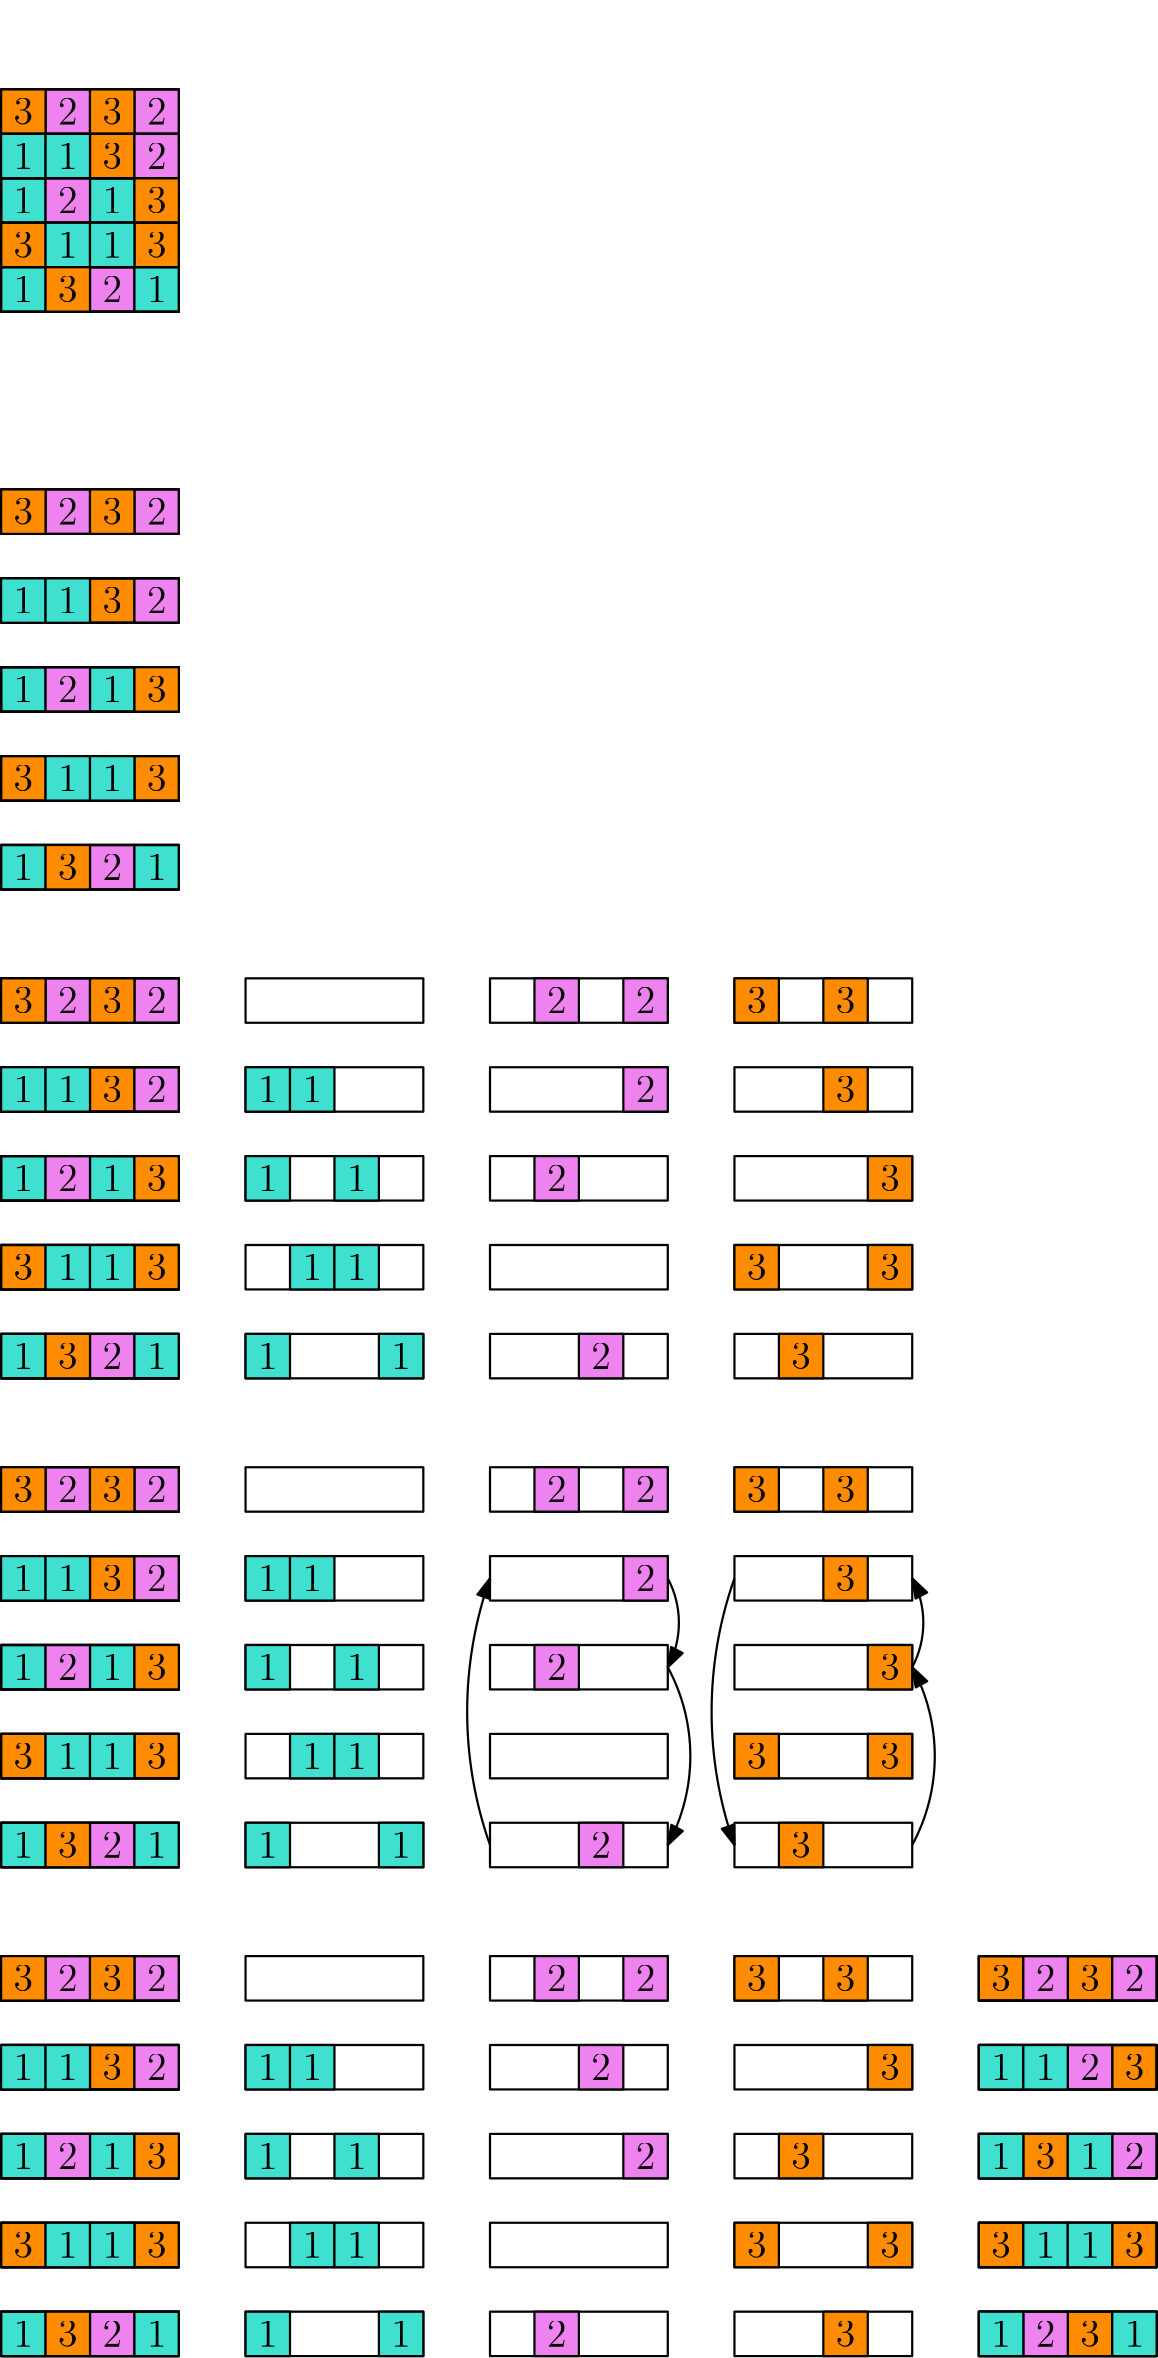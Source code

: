 <?xml version="1.0"?>
<!DOCTYPE ipe SYSTEM "ipe.dtd">
<ipe version="70206" creator="Ipe 7.2.7">
<info created="D:20171208155741" modified="D:20171208164202"/>
<ipestyle name="basic">
<symbol name="arrow/arc(spx)">
<path stroke="sym-stroke" fill="sym-stroke" pen="sym-pen">
0 0 m
-1 0.333 l
-1 -0.333 l
h
</path>
</symbol>
<symbol name="arrow/farc(spx)">
<path stroke="sym-stroke" fill="white" pen="sym-pen">
0 0 m
-1 0.333 l
-1 -0.333 l
h
</path>
</symbol>
<symbol name="arrow/ptarc(spx)">
<path stroke="sym-stroke" fill="sym-stroke" pen="sym-pen">
0 0 m
-1 0.333 l
-0.8 0 l
-1 -0.333 l
h
</path>
</symbol>
<symbol name="arrow/fptarc(spx)">
<path stroke="sym-stroke" fill="white" pen="sym-pen">
0 0 m
-1 0.333 l
-0.8 0 l
-1 -0.333 l
h
</path>
</symbol>
<symbol name="mark/circle(sx)" transformations="translations">
<path fill="sym-stroke">
0.6 0 0 0.6 0 0 e
0.4 0 0 0.4 0 0 e
</path>
</symbol>
<symbol name="mark/disk(sx)" transformations="translations">
<path fill="sym-stroke">
0.6 0 0 0.6 0 0 e
</path>
</symbol>
<symbol name="mark/fdisk(sfx)" transformations="translations">
<group>
<path fill="sym-fill">
0.5 0 0 0.5 0 0 e
</path>
<path fill="sym-stroke" fillrule="eofill">
0.6 0 0 0.6 0 0 e
0.4 0 0 0.4 0 0 e
</path>
</group>
</symbol>
<symbol name="mark/box(sx)" transformations="translations">
<path fill="sym-stroke" fillrule="eofill">
-0.6 -0.6 m
0.6 -0.6 l
0.6 0.6 l
-0.6 0.6 l
h
-0.4 -0.4 m
0.4 -0.4 l
0.4 0.4 l
-0.4 0.4 l
h
</path>
</symbol>
<symbol name="mark/square(sx)" transformations="translations">
<path fill="sym-stroke">
-0.6 -0.6 m
0.6 -0.6 l
0.6 0.6 l
-0.6 0.6 l
h
</path>
</symbol>
<symbol name="mark/fsquare(sfx)" transformations="translations">
<group>
<path fill="sym-fill">
-0.5 -0.5 m
0.5 -0.5 l
0.5 0.5 l
-0.5 0.5 l
h
</path>
<path fill="sym-stroke" fillrule="eofill">
-0.6 -0.6 m
0.6 -0.6 l
0.6 0.6 l
-0.6 0.6 l
h
-0.4 -0.4 m
0.4 -0.4 l
0.4 0.4 l
-0.4 0.4 l
h
</path>
</group>
</symbol>
<symbol name="mark/cross(sx)" transformations="translations">
<group>
<path fill="sym-stroke">
-0.43 -0.57 m
0.57 0.43 l
0.43 0.57 l
-0.57 -0.43 l
h
</path>
<path fill="sym-stroke">
-0.43 0.57 m
0.57 -0.43 l
0.43 -0.57 l
-0.57 0.43 l
h
</path>
</group>
</symbol>
<symbol name="arrow/fnormal(spx)">
<path stroke="sym-stroke" fill="white" pen="sym-pen">
0 0 m
-1 0.333 l
-1 -0.333 l
h
</path>
</symbol>
<symbol name="arrow/pointed(spx)">
<path stroke="sym-stroke" fill="sym-stroke" pen="sym-pen">
0 0 m
-1 0.333 l
-0.8 0 l
-1 -0.333 l
h
</path>
</symbol>
<symbol name="arrow/fpointed(spx)">
<path stroke="sym-stroke" fill="white" pen="sym-pen">
0 0 m
-1 0.333 l
-0.8 0 l
-1 -0.333 l
h
</path>
</symbol>
<symbol name="arrow/linear(spx)">
<path stroke="sym-stroke" pen="sym-pen">
-1 0.333 m
0 0 l
-1 -0.333 l
</path>
</symbol>
<symbol name="arrow/fdouble(spx)">
<path stroke="sym-stroke" fill="white" pen="sym-pen">
0 0 m
-1 0.333 l
-1 -0.333 l
h
-1 0 m
-2 0.333 l
-2 -0.333 l
h
</path>
</symbol>
<symbol name="arrow/double(spx)">
<path stroke="sym-stroke" fill="sym-stroke" pen="sym-pen">
0 0 m
-1 0.333 l
-1 -0.333 l
h
-1 0 m
-2 0.333 l
-2 -0.333 l
h
</path>
</symbol>
<pen name="heavier" value="0.8"/>
<pen name="fat" value="1.2"/>
<pen name="ultrafat" value="2"/>
<symbolsize name="large" value="5"/>
<symbolsize name="small" value="2"/>
<symbolsize name="tiny" value="1.1"/>
<arrowsize name="large" value="10"/>
<arrowsize name="small" value="5"/>
<arrowsize name="tiny" value="3"/>
<color name="red" value="1 0 0"/>
<color name="green" value="0 1 0"/>
<color name="blue" value="0 0 1"/>
<color name="yellow" value="1 1 0"/>
<color name="orange" value="1 0.647 0"/>
<color name="gold" value="1 0.843 0"/>
<color name="purple" value="0.627 0.125 0.941"/>
<color name="gray" value="0.745"/>
<color name="brown" value="0.647 0.165 0.165"/>
<color name="navy" value="0 0 0.502"/>
<color name="pink" value="1 0.753 0.796"/>
<color name="seagreen" value="0.18 0.545 0.341"/>
<color name="turquoise" value="0.251 0.878 0.816"/>
<color name="violet" value="0.933 0.51 0.933"/>
<color name="darkblue" value="0 0 0.545"/>
<color name="darkcyan" value="0 0.545 0.545"/>
<color name="darkgray" value="0.663"/>
<color name="darkgreen" value="0 0.392 0"/>
<color name="darkmagenta" value="0.545 0 0.545"/>
<color name="darkorange" value="1 0.549 0"/>
<color name="darkred" value="0.545 0 0"/>
<color name="lightblue" value="0.678 0.847 0.902"/>
<color name="lightcyan" value="0.878 1 1"/>
<color name="lightgray" value="0.827"/>
<color name="lightgreen" value="0.565 0.933 0.565"/>
<color name="lightyellow" value="1 1 0.878"/>
<dashstyle name="dashed" value="[4] 0"/>
<dashstyle name="dotted" value="[1 3] 0"/>
<dashstyle name="dash dotted" value="[4 2 1 2] 0"/>
<dashstyle name="dash dot dotted" value="[4 2 1 2 1 2] 0"/>
<textsize name="large" value="\large"/>
<textsize name="Large" value="\Large"/>
<textsize name="LARGE" value="\LARGE"/>
<textsize name="huge" value="\huge"/>
<textsize name="Huge" value="\Huge"/>
<textsize name="small" value="\small"/>
<textsize name="footnote" value="\footnotesize"/>
<textsize name="tiny" value="\tiny"/>
<textstyle name="center" begin="\begin{center}" end="\end{center}"/>
<textstyle name="itemize" begin="\begin{itemize}" end="\end{itemize}"/>
<textstyle name="item" begin="\begin{itemize}\item{}" end="\end{itemize}"/>
<gridsize name="4 pts" value="4"/>
<gridsize name="8 pts (~3 mm)" value="8"/>
<gridsize name="16 pts (~6 mm)" value="16"/>
<gridsize name="32 pts (~12 mm)" value="32"/>
<gridsize name="10 pts (~3.5 mm)" value="10"/>
<gridsize name="20 pts (~7 mm)" value="20"/>
<gridsize name="14 pts (~5 mm)" value="14"/>
<gridsize name="28 pts (~10 mm)" value="28"/>
<gridsize name="56 pts (~20 mm)" value="56"/>
<anglesize name="90 deg" value="90"/>
<anglesize name="60 deg" value="60"/>
<anglesize name="45 deg" value="45"/>
<anglesize name="30 deg" value="30"/>
<anglesize name="22.5 deg" value="22.5"/>
<opacity name="10%" value="0.1"/>
<opacity name="30%" value="0.3"/>
<opacity name="50%" value="0.5"/>
<opacity name="75%" value="0.75"/>
<tiling name="falling" angle="-60" step="4" width="1"/>
<tiling name="rising" angle="30" step="4" width="1"/>
</ipestyle>
<page>
<layer name="Frame1"/>
<layer name="Frame2"/>
<layer name="Frame3"/>
<layer name="Frame4"/>
<layer name="Frame5"/>
<layer name="Frame6"/>
<view layers="Frame1 Frame2 Frame3 Frame4 Frame5 Frame6" active="Frame2"/>
<group layer="Frame3">
<group>
<path matrix="0.5 0 0 0.5 184 304" stroke="black" pen="heavier">
64 384 m
64 352 l
192 352 l
192 384 l
h
</path>
<path matrix="0.5 0 0 0.5 192 208" stroke="black" pen="heavier">
224 384 m
224 352 l
352 352 l
352 384 l
h
</path>
<group matrix="0.5 0 0 0.5 192 304">
<path stroke="black" pen="heavier">
224 384 m
224 352 l
352 352 l
352 384 l
h
</path>
<group matrix="1 0 0 1 -96 -256">
<path matrix="1 0 0 1 0 160" stroke="black" fill="violet" pen="heavier">
384 448 m
384 480 l
352 480 l
352 448 l
h
</path>
<text matrix="1 0 0 1 192 64" transformations="translations" pos="176 560" stroke="black" type="label" width="7.024" height="9.245" depth="0" halign="center" valign="center" size="Large" style="math">2</text>
</group>
<group matrix="1 0 0 1 -32 -256">
<path matrix="1 0 0 1 0 160" stroke="black" fill="violet" pen="heavier">
384 448 m
384 480 l
352 480 l
352 448 l
h
</path>
<text matrix="1 0 0 1 192 64" transformations="translations" pos="176 560" stroke="black" type="label" width="7.024" height="9.245" depth="0" halign="center" valign="center" size="Large" style="math">2</text>
</group>
</group>
<group matrix="0.5 0 0 0.5 200 304">
<path stroke="black" pen="heavier">
384 384 m
384 352 l
512 352 l
512 384 l
h
</path>
<group matrix="1 0 0 1 0 -224">
<path matrix="1 0 0 1 0 160" stroke="black" fill="darkorange" pen="heavier">
416 416 m
416 448 l
384 448 l
384 416 l
h
</path>
<text matrix="1 0 0 1 224 32" transformations="translations" pos="176 560" stroke="black" type="label" width="7.024" height="9.245" depth="0" halign="center" valign="center" size="Large" style="math">3</text>
</group>
<group matrix="1 0 0 1 64 -224">
<path matrix="1 0 0 1 0 160" stroke="black" fill="darkorange" pen="heavier">
416 416 m
416 448 l
384 448 l
384 416 l
h
</path>
<text matrix="1 0 0 1 224 32" transformations="translations" pos="176 560" stroke="black" type="label" width="7.024" height="9.245" depth="0" halign="center" valign="center" size="Large" style="math">3</text>
</group>
</group>
<group matrix="0.5 0 0 0.5 200 304">
<path matrix="1 0 0 1 0 -64" stroke="black" pen="heavier">
384 384 m
384 352 l
512 352 l
512 384 l
h
</path>
<group matrix="1 0 0 1 64 -288">
<path matrix="1 0 0 1 0 160" stroke="black" fill="darkorange" pen="heavier">
416 416 m
416 448 l
384 448 l
384 416 l
h
</path>
<text matrix="1 0 0 1 224 32" transformations="translations" pos="176 560" stroke="black" type="label" width="7.024" height="9.245" depth="0" halign="center" valign="center" size="Large" style="math">3</text>
</group>
</group>
<group matrix="0.5 0 0 0.5 192 304">
<path matrix="1 0 0 1 0 -64" stroke="black" pen="heavier">
224 384 m
224 352 l
352 352 l
352 384 l
h
</path>
<group matrix="1 0 0 1 -32 -320">
<path matrix="1 0 0 1 0 160" stroke="black" fill="violet" pen="heavier">
384 448 m
384 480 l
352 480 l
352 448 l
h
</path>
<text matrix="1 0 0 1 192 64" transformations="translations" pos="176 560" stroke="black" type="label" width="7.024" height="9.245" depth="0" halign="center" valign="center" size="Large" style="math">2</text>
</group>
</group>
<group matrix="0.5 0 0 0.5 184 304">
<path matrix="1 0 0 1 0 -64" stroke="black" pen="heavier">
64 384 m
64 352 l
192 352 l
192 384 l
h
</path>
<group matrix="1 0 0 1 -256 -352">
<path matrix="1 0 0 1 0 160" stroke="black" fill="turquoise" pen="heavier">
320 512 m
320 480 l
352 480 l
352 512 l
h
</path>
<text matrix="1 0 0 1 160 96" transformations="translations" pos="176 560" stroke="black" type="label" width="7.024" height="9.245" depth="0" halign="center" valign="center" size="Large" style="math">1</text>
</group>
<group matrix="1 0 0 1 -224 -352">
<path matrix="1 0 0 1 0 160" stroke="black" fill="turquoise" pen="heavier">
320 512 m
320 480 l
352 480 l
352 512 l
h
</path>
<text matrix="1 0 0 1 160 96" transformations="translations" pos="176 560" stroke="black" type="label" width="7.024" height="9.245" depth="0" halign="center" valign="center" size="Large" style="math">1</text>
</group>
</group>
<group matrix="0.5 0 0 0.5 184 304">
<path matrix="1 0 0 1 0 -128" stroke="black" pen="heavier">
64 384 m
64 352 l
192 352 l
192 384 l
h
</path>
<group matrix="1 0 0 1 -256 -416">
<path matrix="1 0 0 1 0 160" stroke="black" fill="turquoise" pen="heavier">
320 512 m
320 480 l
352 480 l
352 512 l
h
</path>
<text matrix="1 0 0 1 160 96" transformations="translations" pos="176 560" stroke="black" type="label" width="7.024" height="9.245" depth="0" halign="center" valign="center" size="Large" style="math">1</text>
</group>
<group matrix="1 0 0 1 -192 -416">
<path matrix="1 0 0 1 0 160" stroke="black" fill="turquoise" pen="heavier">
320 512 m
320 480 l
352 480 l
352 512 l
h
</path>
<text matrix="1 0 0 1 160 96" transformations="translations" pos="176 560" stroke="black" type="label" width="7.024" height="9.245" depth="0" halign="center" valign="center" size="Large" style="math">1</text>
</group>
</group>
<group matrix="0.5 0 0 0.5 192 304">
<path matrix="1 0 0 1 0 -128" stroke="black" pen="heavier">
224 384 m
224 352 l
352 352 l
352 384 l
h
</path>
<group matrix="1 0 0 1 -96 -384">
<path matrix="1 0 0 1 0 160" stroke="black" fill="violet" pen="heavier">
384 448 m
384 480 l
352 480 l
352 448 l
h
</path>
<text matrix="1 0 0 1 192 64" transformations="translations" pos="176 560" stroke="black" type="label" width="7.024" height="9.245" depth="0" halign="center" valign="center" size="Large" style="math">2</text>
</group>
</group>
<group matrix="0.5 0 0 0.5 200 304">
<path matrix="1 0 0 1 0 -128" stroke="black" pen="heavier">
384 384 m
384 352 l
512 352 l
512 384 l
h
</path>
<group matrix="1 0 0 1 96 -352">
<path matrix="1 0 0 1 0 160" stroke="black" fill="darkorange" pen="heavier">
416 416 m
416 448 l
384 448 l
384 416 l
h
</path>
<text matrix="1 0 0 1 224 32" transformations="translations" pos="176 560" stroke="black" type="label" width="7.024" height="9.245" depth="0" halign="center" valign="center" size="Large" style="math">3</text>
</group>
</group>
<group matrix="0.5 0 0 0.5 200 304">
<path matrix="1 0 0 1 0 -192" stroke="black" pen="heavier">
384 384 m
384 352 l
512 352 l
512 384 l
h
</path>
<group matrix="1 0 0 1 0 -416">
<path matrix="1 0 0 1 0 160" stroke="black" fill="darkorange" pen="heavier">
416 416 m
416 448 l
384 448 l
384 416 l
h
</path>
<text matrix="1 0 0 1 224 32" transformations="translations" pos="176 560" stroke="black" type="label" width="7.024" height="9.245" depth="0" halign="center" valign="center" size="Large" style="math">3</text>
</group>
<group matrix="1 0 0 1 96 -416">
<path matrix="1 0 0 1 0 160" stroke="black" fill="darkorange" pen="heavier">
416 416 m
416 448 l
384 448 l
384 416 l
h
</path>
<text matrix="1 0 0 1 224 32" transformations="translations" pos="176 560" stroke="black" type="label" width="7.024" height="9.245" depth="0" halign="center" valign="center" size="Large" style="math">3</text>
</group>
</group>
<group matrix="0.5 0 0 0.5 184 304">
<path matrix="1 0 0 1 0 -192" stroke="black" pen="heavier">
64 384 m
64 352 l
192 352 l
192 384 l
h
</path>
<group matrix="1 0 0 1 -224 -480">
<path matrix="1 0 0 1 0 160" stroke="black" fill="turquoise" pen="heavier">
320 512 m
320 480 l
352 480 l
352 512 l
h
</path>
<text matrix="1 0 0 1 160 96" transformations="translations" pos="176 560" stroke="black" type="label" width="7.024" height="9.245" depth="0" halign="center" valign="center" size="Large" style="math">1</text>
</group>
<group matrix="1 0 0 1 -192 -480">
<path matrix="1 0 0 1 0 160" stroke="black" fill="turquoise" pen="heavier">
320 512 m
320 480 l
352 480 l
352 512 l
h
</path>
<text matrix="1 0 0 1 160 96" transformations="translations" pos="176 560" stroke="black" type="label" width="7.024" height="9.245" depth="0" halign="center" valign="center" size="Large" style="math">1</text>
</group>
</group>
<group matrix="0.5 0 0 0.5 192 304">
<path matrix="1 0 0 1 0 -256" stroke="black" pen="heavier">
224 384 m
224 352 l
352 352 l
352 384 l
h
</path>
<group matrix="1 0 0 1 -64 -512">
<path matrix="1 0 0 1 0 160" stroke="black" fill="violet" pen="heavier">
384 448 m
384 480 l
352 480 l
352 448 l
h
</path>
<text matrix="1 0 0 1 192 64" transformations="translations" pos="176 560" stroke="black" type="label" width="7.024" height="9.245" depth="0" halign="center" valign="center" size="Large" style="math">2</text>
</group>
</group>
<group matrix="0.5 0 0 0.5 184 304">
<path matrix="1 0 0 1 0 -256" stroke="black" pen="heavier">
64 384 m
64 352 l
192 352 l
192 384 l
h
</path>
<group matrix="1 0 0 1 -256 -544">
<path matrix="1 0 0 1 0 160" stroke="black" fill="turquoise" pen="heavier">
320 512 m
320 480 l
352 480 l
352 512 l
h
</path>
<text matrix="1 0 0 1 160 96" transformations="translations" pos="176 560" stroke="black" type="label" width="7.024" height="9.245" depth="0" halign="center" valign="center" size="Large" style="math">1</text>
</group>
<group matrix="1 0 0 1 -160 -544">
<path matrix="1 0 0 1 0 160" stroke="black" fill="turquoise" pen="heavier">
320 512 m
320 480 l
352 480 l
352 512 l
h
</path>
<text matrix="1 0 0 1 160 96" transformations="translations" pos="176 560" stroke="black" type="label" width="7.024" height="9.245" depth="0" halign="center" valign="center" size="Large" style="math">1</text>
</group>
</group>
<group matrix="0.5 0 0 0.5 200 304">
<path matrix="1 0 0 1 0 -256" stroke="black" pen="heavier">
384 384 m
384 352 l
512 352 l
512 384 l
h
</path>
<group matrix="1 0 0 1 32 -480">
<path matrix="1 0 0 1 0 160" stroke="black" fill="darkorange" pen="heavier">
416 416 m
416 448 l
384 448 l
384 416 l
h
</path>
<text matrix="1 0 0 1 224 32" transformations="translations" pos="176 560" stroke="black" type="label" width="7.024" height="9.245" depth="0" halign="center" valign="center" size="Large" style="math">3</text>
</group>
</group>
<path matrix="0.5 0 0 0.5 96 304" stroke="black" pen="heavier">
64 384 m
64 352 l
192 352 l
192 384 l
h
</path>
<path matrix="0.5 0 0 0.5 16 208" stroke="black" pen="heavier">
224 384 m
224 352 l
352 352 l
352 384 l
h
</path>
<group matrix="0.5 0 0 0.5 16 304">
<path stroke="black" pen="heavier">
224 384 m
224 352 l
352 352 l
352 384 l
h
</path>
<group matrix="1 0 0 1 -96 -256">
<path matrix="1 0 0 1 0 160" stroke="black" fill="violet" pen="heavier">
384 448 m
384 480 l
352 480 l
352 448 l
h
</path>
<text matrix="1 0 0 1 192 64" transformations="translations" pos="176 560" stroke="black" type="label" width="7.024" height="9.245" depth="0" halign="center" valign="center" size="Large" style="math">2</text>
</group>
<group matrix="1 0 0 1 -32 -256">
<path matrix="1 0 0 1 0 160" stroke="black" fill="violet" pen="heavier">
384 448 m
384 480 l
352 480 l
352 448 l
h
</path>
<text matrix="1 0 0 1 192 64" transformations="translations" pos="176 560" stroke="black" type="label" width="7.024" height="9.245" depth="0" halign="center" valign="center" size="Large" style="math">2</text>
</group>
</group>
<group matrix="0.5 0 0 0.5 -64 304">
<path stroke="black" pen="heavier">
384 384 m
384 352 l
512 352 l
512 384 l
h
</path>
<group matrix="1 0 0 1 0 -224">
<path matrix="1 0 0 1 0 160" stroke="black" fill="darkorange" pen="heavier">
416 416 m
416 448 l
384 448 l
384 416 l
h
</path>
<text matrix="1 0 0 1 224 32" transformations="translations" pos="176 560" stroke="black" type="label" width="7.024" height="9.245" depth="0" halign="center" valign="center" size="Large" style="math">3</text>
</group>
<group matrix="1 0 0 1 64 -224">
<path matrix="1 0 0 1 0 160" stroke="black" fill="darkorange" pen="heavier">
416 416 m
416 448 l
384 448 l
384 416 l
h
</path>
<text matrix="1 0 0 1 224 32" transformations="translations" pos="176 560" stroke="black" type="label" width="7.024" height="9.245" depth="0" halign="center" valign="center" size="Large" style="math">3</text>
</group>
</group>
<group matrix="0.5 0 0 0.5 -64 304">
<path matrix="1 0 0 1 0 -64" stroke="black" pen="heavier">
384 384 m
384 352 l
512 352 l
512 384 l
h
</path>
<group matrix="1 0 0 1 64 -288">
<path matrix="1 0 0 1 0 160" stroke="black" fill="darkorange" pen="heavier">
416 416 m
416 448 l
384 448 l
384 416 l
h
</path>
<text matrix="1 0 0 1 224 32" transformations="translations" pos="176 560" stroke="black" type="label" width="7.024" height="9.245" depth="0" halign="center" valign="center" size="Large" style="math">3</text>
</group>
</group>
<group matrix="0.5 0 0 0.5 16 304">
<path matrix="1 0 0 1 0 -64" stroke="black" pen="heavier">
224 384 m
224 352 l
352 352 l
352 384 l
h
</path>
<group matrix="1 0 0 1 -32 -320">
<path matrix="1 0 0 1 0 160" stroke="black" fill="violet" pen="heavier">
384 448 m
384 480 l
352 480 l
352 448 l
h
</path>
<text matrix="1 0 0 1 192 64" transformations="translations" pos="176 560" stroke="black" type="label" width="7.024" height="9.245" depth="0" halign="center" valign="center" size="Large" style="math">2</text>
</group>
</group>
<group matrix="0.5 0 0 0.5 96 304">
<path matrix="1 0 0 1 0 -64" stroke="black" pen="heavier">
64 384 m
64 352 l
192 352 l
192 384 l
h
</path>
<group matrix="1 0 0 1 -256 -352">
<path matrix="1 0 0 1 0 160" stroke="black" fill="turquoise" pen="heavier">
320 512 m
320 480 l
352 480 l
352 512 l
h
</path>
<text matrix="1 0 0 1 160 96" transformations="translations" pos="176 560" stroke="black" type="label" width="7.024" height="9.245" depth="0" halign="center" valign="center" size="Large" style="math">1</text>
</group>
<group matrix="1 0 0 1 -224 -352">
<path matrix="1 0 0 1 0 160" stroke="black" fill="turquoise" pen="heavier">
320 512 m
320 480 l
352 480 l
352 512 l
h
</path>
<text matrix="1 0 0 1 160 96" transformations="translations" pos="176 560" stroke="black" type="label" width="7.024" height="9.245" depth="0" halign="center" valign="center" size="Large" style="math">1</text>
</group>
</group>
<group matrix="0.5 0 0 0.5 96 304">
<path matrix="1 0 0 1 0 -128" stroke="black" pen="heavier">
64 384 m
64 352 l
192 352 l
192 384 l
h
</path>
<group matrix="1 0 0 1 -256 -416">
<path matrix="1 0 0 1 0 160" stroke="black" fill="turquoise" pen="heavier">
320 512 m
320 480 l
352 480 l
352 512 l
h
</path>
<text matrix="1 0 0 1 160 96" transformations="translations" pos="176 560" stroke="black" type="label" width="7.024" height="9.245" depth="0" halign="center" valign="center" size="Large" style="math">1</text>
</group>
<group matrix="1 0 0 1 -192 -416">
<path matrix="1 0 0 1 0 160" stroke="black" fill="turquoise" pen="heavier">
320 512 m
320 480 l
352 480 l
352 512 l
h
</path>
<text matrix="1 0 0 1 160 96" transformations="translations" pos="176 560" stroke="black" type="label" width="7.024" height="9.245" depth="0" halign="center" valign="center" size="Large" style="math">1</text>
</group>
</group>
<group matrix="0.5 0 0 0.5 16 304">
<path matrix="1 0 0 1 0 -128" stroke="black" pen="heavier">
224 384 m
224 352 l
352 352 l
352 384 l
h
</path>
<group matrix="1 0 0 1 -96 -384">
<path matrix="1 0 0 1 0 160" stroke="black" fill="violet" pen="heavier">
384 448 m
384 480 l
352 480 l
352 448 l
h
</path>
<text matrix="1 0 0 1 192 64" transformations="translations" pos="176 560" stroke="black" type="label" width="7.024" height="9.245" depth="0" halign="center" valign="center" size="Large" style="math">2</text>
</group>
</group>
<group matrix="0.5 0 0 0.5 -64 304">
<path matrix="1 0 0 1 0 -128" stroke="black" pen="heavier">
384 384 m
384 352 l
512 352 l
512 384 l
h
</path>
<group matrix="1 0 0 1 96 -352">
<path matrix="1 0 0 1 0 160" stroke="black" fill="darkorange" pen="heavier">
416 416 m
416 448 l
384 448 l
384 416 l
h
</path>
<text matrix="1 0 0 1 224 32" transformations="translations" pos="176 560" stroke="black" type="label" width="7.024" height="9.245" depth="0" halign="center" valign="center" size="Large" style="math">3</text>
</group>
</group>
<group matrix="0.5 0 0 0.5 -64 304">
<path matrix="1 0 0 1 0 -192" stroke="black" pen="heavier">
384 384 m
384 352 l
512 352 l
512 384 l
h
</path>
<group matrix="1 0 0 1 0 -416">
<path matrix="1 0 0 1 0 160" stroke="black" fill="darkorange" pen="heavier">
416 416 m
416 448 l
384 448 l
384 416 l
h
</path>
<text matrix="1 0 0 1 224 32" transformations="translations" pos="176 560" stroke="black" type="label" width="7.024" height="9.245" depth="0" halign="center" valign="center" size="Large" style="math">3</text>
</group>
<group matrix="1 0 0 1 96 -416">
<path matrix="1 0 0 1 0 160" stroke="black" fill="darkorange" pen="heavier">
416 416 m
416 448 l
384 448 l
384 416 l
h
</path>
<text matrix="1 0 0 1 224 32" transformations="translations" pos="176 560" stroke="black" type="label" width="7.024" height="9.245" depth="0" halign="center" valign="center" size="Large" style="math">3</text>
</group>
</group>
<group matrix="0.5 0 0 0.5 96 304">
<path matrix="1 0 0 1 0 -192" stroke="black" pen="heavier">
64 384 m
64 352 l
192 352 l
192 384 l
h
</path>
<group matrix="1 0 0 1 -224 -480">
<path matrix="1 0 0 1 0 160" stroke="black" fill="turquoise" pen="heavier">
320 512 m
320 480 l
352 480 l
352 512 l
h
</path>
<text matrix="1 0 0 1 160 96" transformations="translations" pos="176 560" stroke="black" type="label" width="7.024" height="9.245" depth="0" halign="center" valign="center" size="Large" style="math">1</text>
</group>
<group matrix="1 0 0 1 -192 -480">
<path matrix="1 0 0 1 0 160" stroke="black" fill="turquoise" pen="heavier">
320 512 m
320 480 l
352 480 l
352 512 l
h
</path>
<text matrix="1 0 0 1 160 96" transformations="translations" pos="176 560" stroke="black" type="label" width="7.024" height="9.245" depth="0" halign="center" valign="center" size="Large" style="math">1</text>
</group>
</group>
<group matrix="0.5 0 0 0.5 16 304">
<path matrix="1 0 0 1 0 -256" stroke="black" pen="heavier">
224 384 m
224 352 l
352 352 l
352 384 l
h
</path>
<group matrix="1 0 0 1 -64 -512">
<path matrix="1 0 0 1 0 160" stroke="black" fill="violet" pen="heavier">
384 448 m
384 480 l
352 480 l
352 448 l
h
</path>
<text matrix="1 0 0 1 192 64" transformations="translations" pos="176 560" stroke="black" type="label" width="7.024" height="9.245" depth="0" halign="center" valign="center" size="Large" style="math">2</text>
</group>
</group>
<group matrix="0.5 0 0 0.5 96 304">
<path matrix="1 0 0 1 0 -256" stroke="black" pen="heavier">
64 384 m
64 352 l
192 352 l
192 384 l
h
</path>
<group matrix="1 0 0 1 -256 -544">
<path matrix="1 0 0 1 0 160" stroke="black" fill="turquoise" pen="heavier">
320 512 m
320 480 l
352 480 l
352 512 l
h
</path>
<text matrix="1 0 0 1 160 96" transformations="translations" pos="176 560" stroke="black" type="label" width="7.024" height="9.245" depth="0" halign="center" valign="center" size="Large" style="math">1</text>
</group>
<group matrix="1 0 0 1 -160 -544">
<path matrix="1 0 0 1 0 160" stroke="black" fill="turquoise" pen="heavier">
320 512 m
320 480 l
352 480 l
352 512 l
h
</path>
<text matrix="1 0 0 1 160 96" transformations="translations" pos="176 560" stroke="black" type="label" width="7.024" height="9.245" depth="0" halign="center" valign="center" size="Large" style="math">1</text>
</group>
</group>
<group matrix="0.5 0 0 0.5 -64 304">
<path matrix="1 0 0 1 0 -256" stroke="black" pen="heavier">
384 384 m
384 352 l
512 352 l
512 384 l
h
</path>
<group matrix="1 0 0 1 32 -480">
<path matrix="1 0 0 1 0 160" stroke="black" fill="darkorange" pen="heavier">
416 416 m
416 448 l
384 448 l
384 416 l
h
</path>
<text matrix="1 0 0 1 224 32" transformations="translations" pos="176 560" stroke="black" type="label" width="7.024" height="9.245" depth="0" halign="center" valign="center" size="Large" style="math">3</text>
</group>
</group>
<path matrix="1 0 0 1 0 112" fill="white">
480 384 m
480 240 l
544 240 l
544 384 l
h
</path>
</group>
</group>
<group layer="Frame4">
<group>
<path matrix="0.5 0 0 0.5 184 128" stroke="black" pen="heavier">
64 384 m
64 352 l
192 352 l
192 384 l
h
</path>
<path matrix="0.5 0 0 0.5 192 32" stroke="black" pen="heavier">
224 384 m
224 352 l
352 352 l
352 384 l
h
</path>
<group matrix="0.5 0 0 0.5 192 128">
<path stroke="black" pen="heavier">
224 384 m
224 352 l
352 352 l
352 384 l
h
</path>
<group matrix="1 0 0 1 -96 -256">
<path matrix="1 0 0 1 0 160" stroke="black" fill="violet" pen="heavier">
384 448 m
384 480 l
352 480 l
352 448 l
h
</path>
<text matrix="1 0 0 1 192 64" transformations="translations" pos="176 560" stroke="black" type="label" width="7.024" height="9.245" depth="0" halign="center" valign="center" size="Large" style="math">2</text>
</group>
<group matrix="1 0 0 1 -32 -256">
<path matrix="1 0 0 1 0 160" stroke="black" fill="violet" pen="heavier">
384 448 m
384 480 l
352 480 l
352 448 l
h
</path>
<text matrix="1 0 0 1 192 64" transformations="translations" pos="176 560" stroke="black" type="label" width="7.024" height="9.245" depth="0" halign="center" valign="center" size="Large" style="math">2</text>
</group>
</group>
<group matrix="0.5 0 0 0.5 200 128">
<path stroke="black" pen="heavier">
384 384 m
384 352 l
512 352 l
512 384 l
h
</path>
<group matrix="1 0 0 1 0 -224">
<path matrix="1 0 0 1 0 160" stroke="black" fill="darkorange" pen="heavier">
416 416 m
416 448 l
384 448 l
384 416 l
h
</path>
<text matrix="1 0 0 1 224 32" transformations="translations" pos="176 560" stroke="black" type="label" width="7.024" height="9.245" depth="0" halign="center" valign="center" size="Large" style="math">3</text>
</group>
<group matrix="1 0 0 1 64 -224">
<path matrix="1 0 0 1 0 160" stroke="black" fill="darkorange" pen="heavier">
416 416 m
416 448 l
384 448 l
384 416 l
h
</path>
<text matrix="1 0 0 1 224 32" transformations="translations" pos="176 560" stroke="black" type="label" width="7.024" height="9.245" depth="0" halign="center" valign="center" size="Large" style="math">3</text>
</group>
</group>
<group matrix="0.5 0 0 0.5 200 128">
<path matrix="1 0 0 1 0 -64" stroke="black" pen="heavier">
384 384 m
384 352 l
512 352 l
512 384 l
h
</path>
<group matrix="1 0 0 1 64 -288">
<path matrix="1 0 0 1 0 160" stroke="black" fill="darkorange" pen="heavier">
416 416 m
416 448 l
384 448 l
384 416 l
h
</path>
<text matrix="1 0 0 1 224 32" transformations="translations" pos="176 560" stroke="black" type="label" width="7.024" height="9.245" depth="0" halign="center" valign="center" size="Large" style="math">3</text>
</group>
</group>
<group matrix="0.5 0 0 0.5 192 128">
<path matrix="1 0 0 1 0 -64" stroke="black" pen="heavier">
224 384 m
224 352 l
352 352 l
352 384 l
h
</path>
<group matrix="1 0 0 1 -32 -320">
<path matrix="1 0 0 1 0 160" stroke="black" fill="violet" pen="heavier">
384 448 m
384 480 l
352 480 l
352 448 l
h
</path>
<text matrix="1 0 0 1 192 64" transformations="translations" pos="176 560" stroke="black" type="label" width="7.024" height="9.245" depth="0" halign="center" valign="center" size="Large" style="math">2</text>
</group>
</group>
<group matrix="0.5 0 0 0.5 184 128">
<path matrix="1 0 0 1 0 -64" stroke="black" pen="heavier">
64 384 m
64 352 l
192 352 l
192 384 l
h
</path>
<group matrix="1 0 0 1 -256 -352">
<path matrix="1 0 0 1 0 160" stroke="black" fill="turquoise" pen="heavier">
320 512 m
320 480 l
352 480 l
352 512 l
h
</path>
<text matrix="1 0 0 1 160 96" transformations="translations" pos="176 560" stroke="black" type="label" width="7.024" height="9.245" depth="0" halign="center" valign="center" size="Large" style="math">1</text>
</group>
<group matrix="1 0 0 1 -224 -352">
<path matrix="1 0 0 1 0 160" stroke="black" fill="turquoise" pen="heavier">
320 512 m
320 480 l
352 480 l
352 512 l
h
</path>
<text matrix="1 0 0 1 160 96" transformations="translations" pos="176 560" stroke="black" type="label" width="7.024" height="9.245" depth="0" halign="center" valign="center" size="Large" style="math">1</text>
</group>
</group>
<group matrix="0.5 0 0 0.5 184 128">
<path matrix="1 0 0 1 0 -128" stroke="black" pen="heavier">
64 384 m
64 352 l
192 352 l
192 384 l
h
</path>
<group matrix="1 0 0 1 -256 -416">
<path matrix="1 0 0 1 0 160" stroke="black" fill="turquoise" pen="heavier">
320 512 m
320 480 l
352 480 l
352 512 l
h
</path>
<text matrix="1 0 0 1 160 96" transformations="translations" pos="176 560" stroke="black" type="label" width="7.024" height="9.245" depth="0" halign="center" valign="center" size="Large" style="math">1</text>
</group>
<group matrix="1 0 0 1 -192 -416">
<path matrix="1 0 0 1 0 160" stroke="black" fill="turquoise" pen="heavier">
320 512 m
320 480 l
352 480 l
352 512 l
h
</path>
<text matrix="1 0 0 1 160 96" transformations="translations" pos="176 560" stroke="black" type="label" width="7.024" height="9.245" depth="0" halign="center" valign="center" size="Large" style="math">1</text>
</group>
</group>
<group matrix="0.5 0 0 0.5 192 128">
<path matrix="1 0 0 1 0 -128" stroke="black" pen="heavier">
224 384 m
224 352 l
352 352 l
352 384 l
h
</path>
<group matrix="1 0 0 1 -96 -384">
<path matrix="1 0 0 1 0 160" stroke="black" fill="violet" pen="heavier">
384 448 m
384 480 l
352 480 l
352 448 l
h
</path>
<text matrix="1 0 0 1 192 64" transformations="translations" pos="176 560" stroke="black" type="label" width="7.024" height="9.245" depth="0" halign="center" valign="center" size="Large" style="math">2</text>
</group>
</group>
<group matrix="0.5 0 0 0.5 200 128">
<path matrix="1 0 0 1 0 -128" stroke="black" pen="heavier">
384 384 m
384 352 l
512 352 l
512 384 l
h
</path>
<group matrix="1 0 0 1 96 -352">
<path matrix="1 0 0 1 0 160" stroke="black" fill="darkorange" pen="heavier">
416 416 m
416 448 l
384 448 l
384 416 l
h
</path>
<text matrix="1 0 0 1 224 32" transformations="translations" pos="176 560" stroke="black" type="label" width="7.024" height="9.245" depth="0" halign="center" valign="center" size="Large" style="math">3</text>
</group>
</group>
<group matrix="0.5 0 0 0.5 200 128">
<path matrix="1 0 0 1 0 -192" stroke="black" pen="heavier">
384 384 m
384 352 l
512 352 l
512 384 l
h
</path>
<group matrix="1 0 0 1 0 -416">
<path matrix="1 0 0 1 0 160" stroke="black" fill="darkorange" pen="heavier">
416 416 m
416 448 l
384 448 l
384 416 l
h
</path>
<text matrix="1 0 0 1 224 32" transformations="translations" pos="176 560" stroke="black" type="label" width="7.024" height="9.245" depth="0" halign="center" valign="center" size="Large" style="math">3</text>
</group>
<group matrix="1 0 0 1 96 -416">
<path matrix="1 0 0 1 0 160" stroke="black" fill="darkorange" pen="heavier">
416 416 m
416 448 l
384 448 l
384 416 l
h
</path>
<text matrix="1 0 0 1 224 32" transformations="translations" pos="176 560" stroke="black" type="label" width="7.024" height="9.245" depth="0" halign="center" valign="center" size="Large" style="math">3</text>
</group>
</group>
<group matrix="0.5 0 0 0.5 184 128">
<path matrix="1 0 0 1 0 -192" stroke="black" pen="heavier">
64 384 m
64 352 l
192 352 l
192 384 l
h
</path>
<group matrix="1 0 0 1 -224 -480">
<path matrix="1 0 0 1 0 160" stroke="black" fill="turquoise" pen="heavier">
320 512 m
320 480 l
352 480 l
352 512 l
h
</path>
<text matrix="1 0 0 1 160 96" transformations="translations" pos="176 560" stroke="black" type="label" width="7.024" height="9.245" depth="0" halign="center" valign="center" size="Large" style="math">1</text>
</group>
<group matrix="1 0 0 1 -192 -480">
<path matrix="1 0 0 1 0 160" stroke="black" fill="turquoise" pen="heavier">
320 512 m
320 480 l
352 480 l
352 512 l
h
</path>
<text matrix="1 0 0 1 160 96" transformations="translations" pos="176 560" stroke="black" type="label" width="7.024" height="9.245" depth="0" halign="center" valign="center" size="Large" style="math">1</text>
</group>
</group>
<group matrix="0.5 0 0 0.5 192 128">
<path matrix="1 0 0 1 0 -256" stroke="black" pen="heavier">
224 384 m
224 352 l
352 352 l
352 384 l
h
</path>
<group matrix="1 0 0 1 -64 -512">
<path matrix="1 0 0 1 0 160" stroke="black" fill="violet" pen="heavier">
384 448 m
384 480 l
352 480 l
352 448 l
h
</path>
<text matrix="1 0 0 1 192 64" transformations="translations" pos="176 560" stroke="black" type="label" width="7.024" height="9.245" depth="0" halign="center" valign="center" size="Large" style="math">2</text>
</group>
</group>
<group matrix="0.5 0 0 0.5 184 128">
<path matrix="1 0 0 1 0 -256" stroke="black" pen="heavier">
64 384 m
64 352 l
192 352 l
192 384 l
h
</path>
<group matrix="1 0 0 1 -256 -544">
<path matrix="1 0 0 1 0 160" stroke="black" fill="turquoise" pen="heavier">
320 512 m
320 480 l
352 480 l
352 512 l
h
</path>
<text matrix="1 0 0 1 160 96" transformations="translations" pos="176 560" stroke="black" type="label" width="7.024" height="9.245" depth="0" halign="center" valign="center" size="Large" style="math">1</text>
</group>
<group matrix="1 0 0 1 -160 -544">
<path matrix="1 0 0 1 0 160" stroke="black" fill="turquoise" pen="heavier">
320 512 m
320 480 l
352 480 l
352 512 l
h
</path>
<text matrix="1 0 0 1 160 96" transformations="translations" pos="176 560" stroke="black" type="label" width="7.024" height="9.245" depth="0" halign="center" valign="center" size="Large" style="math">1</text>
</group>
</group>
<group matrix="0.5 0 0 0.5 200 128">
<path matrix="1 0 0 1 0 -256" stroke="black" pen="heavier">
384 384 m
384 352 l
512 352 l
512 384 l
h
</path>
<group matrix="1 0 0 1 32 -480">
<path matrix="1 0 0 1 0 160" stroke="black" fill="darkorange" pen="heavier">
416 416 m
416 448 l
384 448 l
384 416 l
h
</path>
<text matrix="1 0 0 1 224 32" transformations="translations" pos="176 560" stroke="black" type="label" width="7.024" height="9.245" depth="0" halign="center" valign="center" size="Large" style="math">3</text>
</group>
</group>
<path matrix="0.5 0 0 0.5 96 128" stroke="black" pen="heavier">
64 384 m
64 352 l
192 352 l
192 384 l
h
</path>
<path matrix="0.5 0 0 0.5 16 32" stroke="black" pen="heavier">
224 384 m
224 352 l
352 352 l
352 384 l
h
</path>
<group matrix="0.5 0 0 0.5 16 128">
<path stroke="black" pen="heavier">
224 384 m
224 352 l
352 352 l
352 384 l
h
</path>
<group matrix="1 0 0 1 -96 -256">
<path matrix="1 0 0 1 0 160" stroke="black" fill="violet" pen="heavier">
384 448 m
384 480 l
352 480 l
352 448 l
h
</path>
<text matrix="1 0 0 1 192 64" transformations="translations" pos="176 560" stroke="black" type="label" width="7.024" height="9.245" depth="0" halign="center" valign="center" size="Large" style="math">2</text>
</group>
<group matrix="1 0 0 1 -32 -256">
<path matrix="1 0 0 1 0 160" stroke="black" fill="violet" pen="heavier">
384 448 m
384 480 l
352 480 l
352 448 l
h
</path>
<text matrix="1 0 0 1 192 64" transformations="translations" pos="176 560" stroke="black" type="label" width="7.024" height="9.245" depth="0" halign="center" valign="center" size="Large" style="math">2</text>
</group>
</group>
<group matrix="0.5 0 0 0.5 -64 128">
<path stroke="black" pen="heavier">
384 384 m
384 352 l
512 352 l
512 384 l
h
</path>
<group matrix="1 0 0 1 0 -224">
<path matrix="1 0 0 1 0 160" stroke="black" fill="darkorange" pen="heavier">
416 416 m
416 448 l
384 448 l
384 416 l
h
</path>
<text matrix="1 0 0 1 224 32" transformations="translations" pos="176 560" stroke="black" type="label" width="7.024" height="9.245" depth="0" halign="center" valign="center" size="Large" style="math">3</text>
</group>
<group matrix="1 0 0 1 64 -224">
<path matrix="1 0 0 1 0 160" stroke="black" fill="darkorange" pen="heavier">
416 416 m
416 448 l
384 448 l
384 416 l
h
</path>
<text matrix="1 0 0 1 224 32" transformations="translations" pos="176 560" stroke="black" type="label" width="7.024" height="9.245" depth="0" halign="center" valign="center" size="Large" style="math">3</text>
</group>
</group>
<group matrix="0.5 0 0 0.5 -64 128">
<path matrix="1 0 0 1 0 -64" stroke="black" pen="heavier">
384 384 m
384 352 l
512 352 l
512 384 l
h
</path>
<group matrix="1 0 0 1 64 -288">
<path matrix="1 0 0 1 0 160" stroke="black" fill="darkorange" pen="heavier">
416 416 m
416 448 l
384 448 l
384 416 l
h
</path>
<text matrix="1 0 0 1 224 32" transformations="translations" pos="176 560" stroke="black" type="label" width="7.024" height="9.245" depth="0" halign="center" valign="center" size="Large" style="math">3</text>
</group>
</group>
<group matrix="0.5 0 0 0.5 16 128">
<path matrix="1 0 0 1 0 -64" stroke="black" pen="heavier">
224 384 m
224 352 l
352 352 l
352 384 l
h
</path>
<group matrix="1 0 0 1 -32 -320">
<path matrix="1 0 0 1 0 160" stroke="black" fill="violet" pen="heavier">
384 448 m
384 480 l
352 480 l
352 448 l
h
</path>
<text matrix="1 0 0 1 192 64" transformations="translations" pos="176 560" stroke="black" type="label" width="7.024" height="9.245" depth="0" halign="center" valign="center" size="Large" style="math">2</text>
</group>
</group>
<group matrix="0.5 0 0 0.5 96 128">
<path matrix="1 0 0 1 0 -64" stroke="black" pen="heavier">
64 384 m
64 352 l
192 352 l
192 384 l
h
</path>
<group matrix="1 0 0 1 -256 -352">
<path matrix="1 0 0 1 0 160" stroke="black" fill="turquoise" pen="heavier">
320 512 m
320 480 l
352 480 l
352 512 l
h
</path>
<text matrix="1 0 0 1 160 96" transformations="translations" pos="176 560" stroke="black" type="label" width="7.024" height="9.245" depth="0" halign="center" valign="center" size="Large" style="math">1</text>
</group>
<group matrix="1 0 0 1 -224 -352">
<path matrix="1 0 0 1 0 160" stroke="black" fill="turquoise" pen="heavier">
320 512 m
320 480 l
352 480 l
352 512 l
h
</path>
<text matrix="1 0 0 1 160 96" transformations="translations" pos="176 560" stroke="black" type="label" width="7.024" height="9.245" depth="0" halign="center" valign="center" size="Large" style="math">1</text>
</group>
</group>
<group matrix="0.5 0 0 0.5 96 128">
<path matrix="1 0 0 1 0 -128" stroke="black" pen="heavier">
64 384 m
64 352 l
192 352 l
192 384 l
h
</path>
<group matrix="1 0 0 1 -256 -416">
<path matrix="1 0 0 1 0 160" stroke="black" fill="turquoise" pen="heavier">
320 512 m
320 480 l
352 480 l
352 512 l
h
</path>
<text matrix="1 0 0 1 160 96" transformations="translations" pos="176 560" stroke="black" type="label" width="7.024" height="9.245" depth="0" halign="center" valign="center" size="Large" style="math">1</text>
</group>
<group matrix="1 0 0 1 -192 -416">
<path matrix="1 0 0 1 0 160" stroke="black" fill="turquoise" pen="heavier">
320 512 m
320 480 l
352 480 l
352 512 l
h
</path>
<text matrix="1 0 0 1 160 96" transformations="translations" pos="176 560" stroke="black" type="label" width="7.024" height="9.245" depth="0" halign="center" valign="center" size="Large" style="math">1</text>
</group>
</group>
<group matrix="0.5 0 0 0.5 16 128">
<path matrix="1 0 0 1 0 -128" stroke="black" pen="heavier">
224 384 m
224 352 l
352 352 l
352 384 l
h
</path>
<group matrix="1 0 0 1 -96 -384">
<path matrix="1 0 0 1 0 160" stroke="black" fill="violet" pen="heavier">
384 448 m
384 480 l
352 480 l
352 448 l
h
</path>
<text matrix="1 0 0 1 192 64" transformations="translations" pos="176 560" stroke="black" type="label" width="7.024" height="9.245" depth="0" halign="center" valign="center" size="Large" style="math">2</text>
</group>
</group>
<group matrix="0.5 0 0 0.5 -64 128">
<path matrix="1 0 0 1 0 -128" stroke="black" pen="heavier">
384 384 m
384 352 l
512 352 l
512 384 l
h
</path>
<group matrix="1 0 0 1 96 -352">
<path matrix="1 0 0 1 0 160" stroke="black" fill="darkorange" pen="heavier">
416 416 m
416 448 l
384 448 l
384 416 l
h
</path>
<text matrix="1 0 0 1 224 32" transformations="translations" pos="176 560" stroke="black" type="label" width="7.024" height="9.245" depth="0" halign="center" valign="center" size="Large" style="math">3</text>
</group>
</group>
<group matrix="0.5 0 0 0.5 -64 128">
<path matrix="1 0 0 1 0 -192" stroke="black" pen="heavier">
384 384 m
384 352 l
512 352 l
512 384 l
h
</path>
<group matrix="1 0 0 1 0 -416">
<path matrix="1 0 0 1 0 160" stroke="black" fill="darkorange" pen="heavier">
416 416 m
416 448 l
384 448 l
384 416 l
h
</path>
<text matrix="1 0 0 1 224 32" transformations="translations" pos="176 560" stroke="black" type="label" width="7.024" height="9.245" depth="0" halign="center" valign="center" size="Large" style="math">3</text>
</group>
<group matrix="1 0 0 1 96 -416">
<path matrix="1 0 0 1 0 160" stroke="black" fill="darkorange" pen="heavier">
416 416 m
416 448 l
384 448 l
384 416 l
h
</path>
<text matrix="1 0 0 1 224 32" transformations="translations" pos="176 560" stroke="black" type="label" width="7.024" height="9.245" depth="0" halign="center" valign="center" size="Large" style="math">3</text>
</group>
</group>
<group matrix="0.5 0 0 0.5 96 128">
<path matrix="1 0 0 1 0 -192" stroke="black" pen="heavier">
64 384 m
64 352 l
192 352 l
192 384 l
h
</path>
<group matrix="1 0 0 1 -224 -480">
<path matrix="1 0 0 1 0 160" stroke="black" fill="turquoise" pen="heavier">
320 512 m
320 480 l
352 480 l
352 512 l
h
</path>
<text matrix="1 0 0 1 160 96" transformations="translations" pos="176 560" stroke="black" type="label" width="7.024" height="9.245" depth="0" halign="center" valign="center" size="Large" style="math">1</text>
</group>
<group matrix="1 0 0 1 -192 -480">
<path matrix="1 0 0 1 0 160" stroke="black" fill="turquoise" pen="heavier">
320 512 m
320 480 l
352 480 l
352 512 l
h
</path>
<text matrix="1 0 0 1 160 96" transformations="translations" pos="176 560" stroke="black" type="label" width="7.024" height="9.245" depth="0" halign="center" valign="center" size="Large" style="math">1</text>
</group>
</group>
<group matrix="0.5 0 0 0.5 16 128">
<path matrix="1 0 0 1 0 -256" stroke="black" pen="heavier">
224 384 m
224 352 l
352 352 l
352 384 l
h
</path>
<group matrix="1 0 0 1 -64 -512">
<path matrix="1 0 0 1 0 160" stroke="black" fill="violet" pen="heavier">
384 448 m
384 480 l
352 480 l
352 448 l
h
</path>
<text matrix="1 0 0 1 192 64" transformations="translations" pos="176 560" stroke="black" type="label" width="7.024" height="9.245" depth="0" halign="center" valign="center" size="Large" style="math">2</text>
</group>
</group>
<group matrix="0.5 0 0 0.5 96 128">
<path matrix="1 0 0 1 0 -256" stroke="black" pen="heavier">
64 384 m
64 352 l
192 352 l
192 384 l
h
</path>
<group matrix="1 0 0 1 -256 -544">
<path matrix="1 0 0 1 0 160" stroke="black" fill="turquoise" pen="heavier">
320 512 m
320 480 l
352 480 l
352 512 l
h
</path>
<text matrix="1 0 0 1 160 96" transformations="translations" pos="176 560" stroke="black" type="label" width="7.024" height="9.245" depth="0" halign="center" valign="center" size="Large" style="math">1</text>
</group>
<group matrix="1 0 0 1 -160 -544">
<path matrix="1 0 0 1 0 160" stroke="black" fill="turquoise" pen="heavier">
320 512 m
320 480 l
352 480 l
352 512 l
h
</path>
<text matrix="1 0 0 1 160 96" transformations="translations" pos="176 560" stroke="black" type="label" width="7.024" height="9.245" depth="0" halign="center" valign="center" size="Large" style="math">1</text>
</group>
</group>
<group matrix="0.5 0 0 0.5 -64 128">
<path matrix="1 0 0 1 0 -256" stroke="black" pen="heavier">
384 384 m
384 352 l
512 352 l
512 384 l
h
</path>
<group matrix="1 0 0 1 32 -480">
<path matrix="1 0 0 1 0 160" stroke="black" fill="darkorange" pen="heavier">
416 416 m
416 448 l
384 448 l
384 416 l
h
</path>
<text matrix="1 0 0 1 224 32" transformations="translations" pos="176 560" stroke="black" type="label" width="7.024" height="9.245" depth="0" halign="center" valign="center" size="Large" style="math">3</text>
</group>
</group>
<path matrix="1 0 0 1 0 -64" fill="white">
480 384 m
480 240 l
544 240 l
544 384 l
h
</path>
<path matrix="1 0 0 1 0 -64" stroke="black" pen="heavier" arrow="normal/normal">
368 344 m
34 0 0 -34 338 328 368 312 a
</path>
<path matrix="1 0 0 1 0 -64" stroke="black" pen="heavier" arrow="normal/normal">
368 312 m
67.1193 0 0 -67.1193 309 280 368 248 a
</path>
<path matrix="1 0 0 1 0 -64" stroke="black" pen="heavier" arrow="normal/normal">
304 248 m
144.222 0 0 -144.222 440 296 304 344 a
</path>
<path matrix="1 0 0 1 0 -64" stroke="black" pen="heavier" arrow="normal/normal">
392 344 m
144.222 0 0 144.222 528 296 392 248 a
</path>
<path matrix="1 0 0 1 0 -64" stroke="black" pen="heavier" arrow="normal/normal">
456 248 m
67.1193 0 0 67.1193 397 280 456 312 a
</path>
<path matrix="1 0 0 1 0 -64" stroke="black" pen="heavier" arrow="normal/normal">
456 312 m
34 0 0 34 426 328 456 344 a
</path>
</group>
</group>
<group layer="Frame5">
<path matrix="0.5 0 0 0.5 184 -48" stroke="black" pen="heavier">
64 384 m
64 352 l
192 352 l
192 384 l
h
</path>
<path matrix="0.5 0 0 0.5 192 -144" stroke="black" pen="heavier">
224 384 m
224 352 l
352 352 l
352 384 l
h
</path>
<group matrix="0.5 0 0 0.5 192 -48">
<path stroke="black" pen="heavier">
224 384 m
224 352 l
352 352 l
352 384 l
h
</path>
<group matrix="1 0 0 1 -96 -256">
<path matrix="1 0 0 1 0 160" stroke="black" fill="violet" pen="heavier">
384 448 m
384 480 l
352 480 l
352 448 l
h
</path>
<text matrix="1 0 0 1 192 64" transformations="translations" pos="176 560" stroke="black" type="label" width="7.024" height="9.245" depth="0" halign="center" valign="center" size="Large" style="math">2</text>
</group>
<group matrix="1 0 0 1 -32 -256">
<path matrix="1 0 0 1 0 160" stroke="black" fill="violet" pen="heavier">
384 448 m
384 480 l
352 480 l
352 448 l
h
</path>
<text matrix="1 0 0 1 192 64" transformations="translations" pos="176 560" stroke="black" type="label" width="7.024" height="9.245" depth="0" halign="center" valign="center" size="Large" style="math">2</text>
</group>
</group>
<group matrix="0.5 0 0 0.5 200 -48">
<path stroke="black" pen="heavier">
384 384 m
384 352 l
512 352 l
512 384 l
h
</path>
<group matrix="1 0 0 1 0 -224">
<path matrix="1 0 0 1 0 160" stroke="black" fill="darkorange" pen="heavier">
416 416 m
416 448 l
384 448 l
384 416 l
h
</path>
<text matrix="1 0 0 1 224 32" transformations="translations" pos="176 560" stroke="black" type="label" width="7.024" height="9.245" depth="0" halign="center" valign="center" size="Large" style="math">3</text>
</group>
<group matrix="1 0 0 1 64 -224">
<path matrix="1 0 0 1 0 160" stroke="black" fill="darkorange" pen="heavier">
416 416 m
416 448 l
384 448 l
384 416 l
h
</path>
<text matrix="1 0 0 1 224 32" transformations="translations" pos="176 560" stroke="black" type="label" width="7.024" height="9.245" depth="0" halign="center" valign="center" size="Large" style="math">3</text>
</group>
</group>
<group matrix="0.5 0 0 0.5 200 -144">
<path matrix="1 0 0 1 0 -64" stroke="black" pen="heavier">
384 384 m
384 352 l
512 352 l
512 384 l
h
</path>
<group matrix="1 0 0 1 64 -288">
<path matrix="1 0 0 1 0 160" stroke="black" fill="darkorange" pen="heavier">
416 416 m
416 448 l
384 448 l
384 416 l
h
</path>
<text matrix="1 0 0 1 224 32" transformations="translations" pos="176 560" stroke="black" type="label" width="7.024" height="9.245" depth="0" halign="center" valign="center" size="Large" style="math">3</text>
</group>
</group>
<group matrix="0.5 0 0 0.5 192 -80">
<path matrix="1 0 0 1 0 -64" stroke="black" pen="heavier">
224 384 m
224 352 l
352 352 l
352 384 l
h
</path>
<group matrix="1 0 0 1 -32 -320">
<path matrix="1 0 0 1 0 160" stroke="black" fill="violet" pen="heavier">
384 448 m
384 480 l
352 480 l
352 448 l
h
</path>
<text matrix="1 0 0 1 192 64" transformations="translations" pos="176 560" stroke="black" type="label" width="7.024" height="9.245" depth="0" halign="center" valign="center" size="Large" style="math">2</text>
</group>
</group>
<group matrix="0.5 0 0 0.5 184 -48">
<path matrix="1 0 0 1 0 -64" stroke="black" pen="heavier">
64 384 m
64 352 l
192 352 l
192 384 l
h
</path>
<group matrix="1 0 0 1 -256 -352">
<path matrix="1 0 0 1 0 160" stroke="black" fill="turquoise" pen="heavier">
320 512 m
320 480 l
352 480 l
352 512 l
h
</path>
<text matrix="1 0 0 1 160 96" transformations="translations" pos="176 560" stroke="black" type="label" width="7.024" height="9.245" depth="0" halign="center" valign="center" size="Large" style="math">1</text>
</group>
<group matrix="1 0 0 1 -224 -352">
<path matrix="1 0 0 1 0 160" stroke="black" fill="turquoise" pen="heavier">
320 512 m
320 480 l
352 480 l
352 512 l
h
</path>
<text matrix="1 0 0 1 160 96" transformations="translations" pos="176 560" stroke="black" type="label" width="7.024" height="9.245" depth="0" halign="center" valign="center" size="Large" style="math">1</text>
</group>
</group>
<group matrix="0.5 0 0 0.5 184 -48">
<path matrix="1 0 0 1 0 -128" stroke="black" pen="heavier">
64 384 m
64 352 l
192 352 l
192 384 l
h
</path>
<group matrix="1 0 0 1 -256 -416">
<path matrix="1 0 0 1 0 160" stroke="black" fill="turquoise" pen="heavier">
320 512 m
320 480 l
352 480 l
352 512 l
h
</path>
<text matrix="1 0 0 1 160 96" transformations="translations" pos="176 560" stroke="black" type="label" width="7.024" height="9.245" depth="0" halign="center" valign="center" size="Large" style="math">1</text>
</group>
<group matrix="1 0 0 1 -192 -416">
<path matrix="1 0 0 1 0 160" stroke="black" fill="turquoise" pen="heavier">
320 512 m
320 480 l
352 480 l
352 512 l
h
</path>
<text matrix="1 0 0 1 160 96" transformations="translations" pos="176 560" stroke="black" type="label" width="7.024" height="9.245" depth="0" halign="center" valign="center" size="Large" style="math">1</text>
</group>
</group>
<group matrix="0.5 0 0 0.5 192 -112">
<path matrix="1 0 0 1 0 -128" stroke="black" pen="heavier">
224 384 m
224 352 l
352 352 l
352 384 l
h
</path>
<group matrix="1 0 0 1 -96 -384">
<path matrix="1 0 0 1 0 160" stroke="black" fill="violet" pen="heavier">
384 448 m
384 480 l
352 480 l
352 448 l
h
</path>
<text matrix="1 0 0 1 192 64" transformations="translations" pos="176 560" stroke="black" type="label" width="7.024" height="9.245" depth="0" halign="center" valign="center" size="Large" style="math">2</text>
</group>
</group>
<group matrix="0.5 0 0 0.5 200 -16">
<path matrix="1 0 0 1 0 -128" stroke="black" pen="heavier">
384 384 m
384 352 l
512 352 l
512 384 l
h
</path>
<group matrix="1 0 0 1 96 -352">
<path matrix="1 0 0 1 0 160" stroke="black" fill="darkorange" pen="heavier">
416 416 m
416 448 l
384 448 l
384 416 l
h
</path>
<text matrix="1 0 0 1 224 32" transformations="translations" pos="176 560" stroke="black" type="label" width="7.024" height="9.245" depth="0" halign="center" valign="center" size="Large" style="math">3</text>
</group>
</group>
<group matrix="0.5 0 0 0.5 200 -48">
<path matrix="1 0 0 1 0 -192" stroke="black" pen="heavier">
384 384 m
384 352 l
512 352 l
512 384 l
h
</path>
<group matrix="1 0 0 1 0 -416">
<path matrix="1 0 0 1 0 160" stroke="black" fill="darkorange" pen="heavier">
416 416 m
416 448 l
384 448 l
384 416 l
h
</path>
<text matrix="1 0 0 1 224 32" transformations="translations" pos="176 560" stroke="black" type="label" width="7.024" height="9.245" depth="0" halign="center" valign="center" size="Large" style="math">3</text>
</group>
<group matrix="1 0 0 1 96 -416">
<path matrix="1 0 0 1 0 160" stroke="black" fill="darkorange" pen="heavier">
416 416 m
416 448 l
384 448 l
384 416 l
h
</path>
<text matrix="1 0 0 1 224 32" transformations="translations" pos="176 560" stroke="black" type="label" width="7.024" height="9.245" depth="0" halign="center" valign="center" size="Large" style="math">3</text>
</group>
</group>
<group matrix="0.5 0 0 0.5 184 -48">
<path matrix="1 0 0 1 0 -192" stroke="black" pen="heavier">
64 384 m
64 352 l
192 352 l
192 384 l
h
</path>
<group matrix="1 0 0 1 -224 -480">
<path matrix="1 0 0 1 0 160" stroke="black" fill="turquoise" pen="heavier">
320 512 m
320 480 l
352 480 l
352 512 l
h
</path>
<text matrix="1 0 0 1 160 96" transformations="translations" pos="176 560" stroke="black" type="label" width="7.024" height="9.245" depth="0" halign="center" valign="center" size="Large" style="math">1</text>
</group>
<group matrix="1 0 0 1 -192 -480">
<path matrix="1 0 0 1 0 160" stroke="black" fill="turquoise" pen="heavier">
320 512 m
320 480 l
352 480 l
352 512 l
h
</path>
<text matrix="1 0 0 1 160 96" transformations="translations" pos="176 560" stroke="black" type="label" width="7.024" height="9.245" depth="0" halign="center" valign="center" size="Large" style="math">1</text>
</group>
</group>
<group matrix="0.5 0 0 0.5 192 48">
<path matrix="1 0 0 1 0 -256" stroke="black" pen="heavier">
224 384 m
224 352 l
352 352 l
352 384 l
h
</path>
<group matrix="1 0 0 1 -64 -512">
<path matrix="1 0 0 1 0 160" stroke="black" fill="violet" pen="heavier">
384 448 m
384 480 l
352 480 l
352 448 l
h
</path>
<text matrix="1 0 0 1 192 64" transformations="translations" pos="176 560" stroke="black" type="label" width="7.024" height="9.245" depth="0" halign="center" valign="center" size="Large" style="math">2</text>
</group>
</group>
<group matrix="0.5 0 0 0.5 184 -48">
<path matrix="1 0 0 1 0 -256" stroke="black" pen="heavier">
64 384 m
64 352 l
192 352 l
192 384 l
h
</path>
<group matrix="1 0 0 1 -256 -544">
<path matrix="1 0 0 1 0 160" stroke="black" fill="turquoise" pen="heavier">
320 512 m
320 480 l
352 480 l
352 512 l
h
</path>
<text matrix="1 0 0 1 160 96" transformations="translations" pos="176 560" stroke="black" type="label" width="7.024" height="9.245" depth="0" halign="center" valign="center" size="Large" style="math">1</text>
</group>
<group matrix="1 0 0 1 -160 -544">
<path matrix="1 0 0 1 0 160" stroke="black" fill="turquoise" pen="heavier">
320 512 m
320 480 l
352 480 l
352 512 l
h
</path>
<text matrix="1 0 0 1 160 96" transformations="translations" pos="176 560" stroke="black" type="label" width="7.024" height="9.245" depth="0" halign="center" valign="center" size="Large" style="math">1</text>
</group>
</group>
<group matrix="0.5 0 0 0.5 200 16">
<path matrix="1 0 0 1 0 -256" stroke="black" pen="heavier">
384 384 m
384 352 l
512 352 l
512 384 l
h
</path>
<group matrix="1 0 0 1 32 -480">
<path matrix="1 0 0 1 0 160" stroke="black" fill="darkorange" pen="heavier">
416 416 m
416 448 l
384 448 l
384 416 l
h
</path>
<text matrix="1 0 0 1 224 32" transformations="translations" pos="176 560" stroke="black" type="label" width="7.024" height="9.245" depth="0" halign="center" valign="center" size="Large" style="math">3</text>
</group>
</group>
<path matrix="0.5 0 0 0.5 96 -48" stroke="black" pen="heavier">
64 384 m
64 352 l
192 352 l
192 384 l
h
</path>
<path matrix="0.5 0 0 0.5 16 -144" stroke="black" pen="heavier">
224 384 m
224 352 l
352 352 l
352 384 l
h
</path>
<group matrix="0.5 0 0 0.5 16 -48">
<path stroke="black" pen="heavier">
224 384 m
224 352 l
352 352 l
352 384 l
h
</path>
<group matrix="1 0 0 1 -96 -256">
<path matrix="1 0 0 1 0 160" stroke="black" fill="violet" pen="heavier">
384 448 m
384 480 l
352 480 l
352 448 l
h
</path>
<text matrix="1 0 0 1 192 64" transformations="translations" pos="176 560" stroke="black" type="label" width="7.024" height="9.245" depth="0" halign="center" valign="center" size="Large" style="math">2</text>
</group>
<group matrix="1 0 0 1 -32 -256">
<path matrix="1 0 0 1 0 160" stroke="black" fill="violet" pen="heavier">
384 448 m
384 480 l
352 480 l
352 448 l
h
</path>
<text matrix="1 0 0 1 192 64" transformations="translations" pos="176 560" stroke="black" type="label" width="7.024" height="9.245" depth="0" halign="center" valign="center" size="Large" style="math">2</text>
</group>
</group>
<group matrix="0.5 0 0 0.5 -64 -48">
<path stroke="black" pen="heavier">
384 384 m
384 352 l
512 352 l
512 384 l
h
</path>
<group matrix="1 0 0 1 0 -224">
<path matrix="1 0 0 1 0 160" stroke="black" fill="darkorange" pen="heavier">
416 416 m
416 448 l
384 448 l
384 416 l
h
</path>
<text matrix="1 0 0 1 224 32" transformations="translations" pos="176 560" stroke="black" type="label" width="7.024" height="9.245" depth="0" halign="center" valign="center" size="Large" style="math">3</text>
</group>
<group matrix="1 0 0 1 64 -224">
<path matrix="1 0 0 1 0 160" stroke="black" fill="darkorange" pen="heavier">
416 416 m
416 448 l
384 448 l
384 416 l
h
</path>
<text matrix="1 0 0 1 224 32" transformations="translations" pos="176 560" stroke="black" type="label" width="7.024" height="9.245" depth="0" halign="center" valign="center" size="Large" style="math">3</text>
</group>
</group>
<group matrix="0.5 0 0 0.5 -64 -48">
<path matrix="1 0 0 1 0 -64" stroke="black" pen="heavier">
384 384 m
384 352 l
512 352 l
512 384 l
h
</path>
<group matrix="1 0 0 1 64 -288">
<path matrix="1 0 0 1 0 160" stroke="black" fill="darkorange" pen="heavier">
416 416 m
416 448 l
384 448 l
384 416 l
h
</path>
<text matrix="1 0 0 1 224 32" transformations="translations" pos="176 560" stroke="black" type="label" width="7.024" height="9.245" depth="0" halign="center" valign="center" size="Large" style="math">3</text>
</group>
</group>
<group matrix="0.5 0 0 0.5 16 -48">
<path matrix="1 0 0 1 0 -64" stroke="black" pen="heavier">
224 384 m
224 352 l
352 352 l
352 384 l
h
</path>
<group matrix="1 0 0 1 -32 -320">
<path matrix="1 0 0 1 0 160" stroke="black" fill="violet" pen="heavier">
384 448 m
384 480 l
352 480 l
352 448 l
h
</path>
<text matrix="1 0 0 1 192 64" transformations="translations" pos="176 560" stroke="black" type="label" width="7.024" height="9.245" depth="0" halign="center" valign="center" size="Large" style="math">2</text>
</group>
</group>
<group matrix="0.5 0 0 0.5 96 -48">
<path matrix="1 0 0 1 0 -64" stroke="black" pen="heavier">
64 384 m
64 352 l
192 352 l
192 384 l
h
</path>
<group matrix="1 0 0 1 -256 -352">
<path matrix="1 0 0 1 0 160" stroke="black" fill="turquoise" pen="heavier">
320 512 m
320 480 l
352 480 l
352 512 l
h
</path>
<text matrix="1 0 0 1 160 96" transformations="translations" pos="176 560" stroke="black" type="label" width="7.024" height="9.245" depth="0" halign="center" valign="center" size="Large" style="math">1</text>
</group>
<group matrix="1 0 0 1 -224 -352">
<path matrix="1 0 0 1 0 160" stroke="black" fill="turquoise" pen="heavier">
320 512 m
320 480 l
352 480 l
352 512 l
h
</path>
<text matrix="1 0 0 1 160 96" transformations="translations" pos="176 560" stroke="black" type="label" width="7.024" height="9.245" depth="0" halign="center" valign="center" size="Large" style="math">1</text>
</group>
</group>
<group matrix="0.5 0 0 0.5 96 -48">
<path matrix="1 0 0 1 0 -128" stroke="black" pen="heavier">
64 384 m
64 352 l
192 352 l
192 384 l
h
</path>
<group matrix="1 0 0 1 -256 -416">
<path matrix="1 0 0 1 0 160" stroke="black" fill="turquoise" pen="heavier">
320 512 m
320 480 l
352 480 l
352 512 l
h
</path>
<text matrix="1 0 0 1 160 96" transformations="translations" pos="176 560" stroke="black" type="label" width="7.024" height="9.245" depth="0" halign="center" valign="center" size="Large" style="math">1</text>
</group>
<group matrix="1 0 0 1 -192 -416">
<path matrix="1 0 0 1 0 160" stroke="black" fill="turquoise" pen="heavier">
320 512 m
320 480 l
352 480 l
352 512 l
h
</path>
<text matrix="1 0 0 1 160 96" transformations="translations" pos="176 560" stroke="black" type="label" width="7.024" height="9.245" depth="0" halign="center" valign="center" size="Large" style="math">1</text>
</group>
</group>
<group matrix="0.5 0 0 0.5 16 -48">
<path matrix="1 0 0 1 0 -128" stroke="black" pen="heavier">
224 384 m
224 352 l
352 352 l
352 384 l
h
</path>
<group matrix="1 0 0 1 -96 -384">
<path matrix="1 0 0 1 0 160" stroke="black" fill="violet" pen="heavier">
384 448 m
384 480 l
352 480 l
352 448 l
h
</path>
<text matrix="1 0 0 1 192 64" transformations="translations" pos="176 560" stroke="black" type="label" width="7.024" height="9.245" depth="0" halign="center" valign="center" size="Large" style="math">2</text>
</group>
</group>
<group matrix="0.5 0 0 0.5 -64 -48">
<path matrix="1 0 0 1 0 -128" stroke="black" pen="heavier">
384 384 m
384 352 l
512 352 l
512 384 l
h
</path>
<group matrix="1 0 0 1 96 -352">
<path matrix="1 0 0 1 0 160" stroke="black" fill="darkorange" pen="heavier">
416 416 m
416 448 l
384 448 l
384 416 l
h
</path>
<text matrix="1 0 0 1 224 32" transformations="translations" pos="176 560" stroke="black" type="label" width="7.024" height="9.245" depth="0" halign="center" valign="center" size="Large" style="math">3</text>
</group>
</group>
<group matrix="0.5 0 0 0.5 -64 -48">
<path matrix="1 0 0 1 0 -192" stroke="black" pen="heavier">
384 384 m
384 352 l
512 352 l
512 384 l
h
</path>
<group matrix="1 0 0 1 0 -416">
<path matrix="1 0 0 1 0 160" stroke="black" fill="darkorange" pen="heavier">
416 416 m
416 448 l
384 448 l
384 416 l
h
</path>
<text matrix="1 0 0 1 224 32" transformations="translations" pos="176 560" stroke="black" type="label" width="7.024" height="9.245" depth="0" halign="center" valign="center" size="Large" style="math">3</text>
</group>
<group matrix="1 0 0 1 96 -416">
<path matrix="1 0 0 1 0 160" stroke="black" fill="darkorange" pen="heavier">
416 416 m
416 448 l
384 448 l
384 416 l
h
</path>
<text matrix="1 0 0 1 224 32" transformations="translations" pos="176 560" stroke="black" type="label" width="7.024" height="9.245" depth="0" halign="center" valign="center" size="Large" style="math">3</text>
</group>
</group>
<group matrix="0.5 0 0 0.5 96 -48">
<path matrix="1 0 0 1 0 -192" stroke="black" pen="heavier">
64 384 m
64 352 l
192 352 l
192 384 l
h
</path>
<group matrix="1 0 0 1 -224 -480">
<path matrix="1 0 0 1 0 160" stroke="black" fill="turquoise" pen="heavier">
320 512 m
320 480 l
352 480 l
352 512 l
h
</path>
<text matrix="1 0 0 1 160 96" transformations="translations" pos="176 560" stroke="black" type="label" width="7.024" height="9.245" depth="0" halign="center" valign="center" size="Large" style="math">1</text>
</group>
<group matrix="1 0 0 1 -192 -480">
<path matrix="1 0 0 1 0 160" stroke="black" fill="turquoise" pen="heavier">
320 512 m
320 480 l
352 480 l
352 512 l
h
</path>
<text matrix="1 0 0 1 160 96" transformations="translations" pos="176 560" stroke="black" type="label" width="7.024" height="9.245" depth="0" halign="center" valign="center" size="Large" style="math">1</text>
</group>
</group>
<group matrix="0.5 0 0 0.5 16 -48">
<path matrix="1 0 0 1 0 -256" stroke="black" pen="heavier">
224 384 m
224 352 l
352 352 l
352 384 l
h
</path>
<group matrix="1 0 0 1 -64 -512">
<path matrix="1 0 0 1 0 160" stroke="black" fill="violet" pen="heavier">
384 448 m
384 480 l
352 480 l
352 448 l
h
</path>
<text matrix="1 0 0 1 192 64" transformations="translations" pos="176 560" stroke="black" type="label" width="7.024" height="9.245" depth="0" halign="center" valign="center" size="Large" style="math">2</text>
</group>
</group>
<group matrix="0.5 0 0 0.5 96 -48">
<path matrix="1 0 0 1 0 -256" stroke="black" pen="heavier">
64 384 m
64 352 l
192 352 l
192 384 l
h
</path>
<group matrix="1 0 0 1 -256 -544">
<path matrix="1 0 0 1 0 160" stroke="black" fill="turquoise" pen="heavier">
320 512 m
320 480 l
352 480 l
352 512 l
h
</path>
<text matrix="1 0 0 1 160 96" transformations="translations" pos="176 560" stroke="black" type="label" width="7.024" height="9.245" depth="0" halign="center" valign="center" size="Large" style="math">1</text>
</group>
<group matrix="1 0 0 1 -160 -544">
<path matrix="1 0 0 1 0 160" stroke="black" fill="turquoise" pen="heavier">
320 512 m
320 480 l
352 480 l
352 512 l
h
</path>
<text matrix="1 0 0 1 160 96" transformations="translations" pos="176 560" stroke="black" type="label" width="7.024" height="9.245" depth="0" halign="center" valign="center" size="Large" style="math">1</text>
</group>
</group>
<group matrix="0.5 0 0 0.5 -64 -48">
<path matrix="1 0 0 1 0 -256" stroke="black" pen="heavier">
384 384 m
384 352 l
512 352 l
512 384 l
h
</path>
<group matrix="1 0 0 1 32 -480">
<path matrix="1 0 0 1 0 160" stroke="black" fill="darkorange" pen="heavier">
416 416 m
416 448 l
384 448 l
384 416 l
h
</path>
<text matrix="1 0 0 1 224 32" transformations="translations" pos="176 560" stroke="black" type="label" width="7.024" height="9.245" depth="0" halign="center" valign="center" size="Large" style="math">3</text>
</group>
</group>
</group>
<path layer="Frame1" matrix="0.5 0 0 0.5 96 624" stroke="black" pen="heavier">
64 384 m
64 352 l
192 352 l
192 384 l
h
</path>
<path matrix="0.5 0 0 0.5 16 576" stroke="black" pen="heavier">
224 384 m
224 352 l
352 352 l
352 384 l
h
</path>
<group matrix="0.5 0 0 0.5 16 624">
<path stroke="black" pen="heavier">
224 384 m
224 352 l
352 352 l
352 384 l
h
</path>
<group matrix="1 0 0 1 -96 -256">
<path matrix="1 0 0 1 0 160" stroke="black" fill="violet" pen="heavier">
384 448 m
384 480 l
352 480 l
352 448 l
h
</path>
<text matrix="1 0 0 1 192 64" transformations="translations" pos="176 560" stroke="black" type="label" width="7.024" height="9.245" depth="0" halign="center" valign="center" size="Large" style="math">2</text>
</group>
<group matrix="1 0 0 1 -32 -256">
<path matrix="1 0 0 1 0 160" stroke="black" fill="violet" pen="heavier">
384 448 m
384 480 l
352 480 l
352 448 l
h
</path>
<text matrix="1 0 0 1 192 64" transformations="translations" pos="176 560" stroke="black" type="label" width="7.024" height="9.245" depth="0" halign="center" valign="center" size="Large" style="math">2</text>
</group>
</group>
<group matrix="0.5 0 0 0.5 -64 624">
<path stroke="black" pen="heavier">
384 384 m
384 352 l
512 352 l
512 384 l
h
</path>
<group matrix="1 0 0 1 0 -224">
<path matrix="1 0 0 1 0 160" stroke="black" fill="darkorange" pen="heavier">
416 416 m
416 448 l
384 448 l
384 416 l
h
</path>
<text matrix="1 0 0 1 224 32" transformations="translations" pos="176 560" stroke="black" type="label" width="7.024" height="9.245" depth="0" halign="center" valign="center" size="Large" style="math">3</text>
</group>
<group matrix="1 0 0 1 64 -224">
<path matrix="1 0 0 1 0 160" stroke="black" fill="darkorange" pen="heavier">
416 416 m
416 448 l
384 448 l
384 416 l
h
</path>
<text matrix="1 0 0 1 224 32" transformations="translations" pos="176 560" stroke="black" type="label" width="7.024" height="9.245" depth="0" halign="center" valign="center" size="Large" style="math">3</text>
</group>
</group>
<group matrix="0.5 0 0 0.5 -64 640">
<path matrix="1 0 0 1 0 -64" stroke="black" pen="heavier">
384 384 m
384 352 l
512 352 l
512 384 l
h
</path>
<group matrix="1 0 0 1 64 -288">
<path matrix="1 0 0 1 0 160" stroke="black" fill="darkorange" pen="heavier">
416 416 m
416 448 l
384 448 l
384 416 l
h
</path>
<text matrix="1 0 0 1 224 32" transformations="translations" pos="176 560" stroke="black" type="label" width="7.024" height="9.245" depth="0" halign="center" valign="center" size="Large" style="math">3</text>
</group>
</group>
<group matrix="0.5 0 0 0.5 16 640">
<path matrix="1 0 0 1 0 -64" stroke="black" pen="heavier">
224 384 m
224 352 l
352 352 l
352 384 l
h
</path>
<group matrix="1 0 0 1 -32 -320">
<path matrix="1 0 0 1 0 160" stroke="black" fill="violet" pen="heavier">
384 448 m
384 480 l
352 480 l
352 448 l
h
</path>
<text matrix="1 0 0 1 192 64" transformations="translations" pos="176 560" stroke="black" type="label" width="7.024" height="9.245" depth="0" halign="center" valign="center" size="Large" style="math">2</text>
</group>
</group>
<group matrix="0.5 0 0 0.5 96 640">
<path matrix="1 0 0 1 0 -64" stroke="black" pen="heavier">
64 384 m
64 352 l
192 352 l
192 384 l
h
</path>
<group matrix="1 0 0 1 -256 -352">
<path matrix="1 0 0 1 0 160" stroke="black" fill="turquoise" pen="heavier">
320 512 m
320 480 l
352 480 l
352 512 l
h
</path>
<text matrix="1 0 0 1 160 96" transformations="translations" pos="176 560" stroke="black" type="label" width="7.024" height="9.245" depth="0" halign="center" valign="center" size="Large" style="math">1</text>
</group>
<group matrix="1 0 0 1 -224 -352">
<path matrix="1 0 0 1 0 160" stroke="black" fill="turquoise" pen="heavier">
320 512 m
320 480 l
352 480 l
352 512 l
h
</path>
<text matrix="1 0 0 1 160 96" transformations="translations" pos="176 560" stroke="black" type="label" width="7.024" height="9.245" depth="0" halign="center" valign="center" size="Large" style="math">1</text>
</group>
</group>
<group matrix="0.5 0 0 0.5 96 656">
<path matrix="1 0 0 1 0 -128" stroke="black" pen="heavier">
64 384 m
64 352 l
192 352 l
192 384 l
h
</path>
<group matrix="1 0 0 1 -256 -416">
<path matrix="1 0 0 1 0 160" stroke="black" fill="turquoise" pen="heavier">
320 512 m
320 480 l
352 480 l
352 512 l
h
</path>
<text matrix="1 0 0 1 160 96" transformations="translations" pos="176 560" stroke="black" type="label" width="7.024" height="9.245" depth="0" halign="center" valign="center" size="Large" style="math">1</text>
</group>
<group matrix="1 0 0 1 -192 -416">
<path matrix="1 0 0 1 0 160" stroke="black" fill="turquoise" pen="heavier">
320 512 m
320 480 l
352 480 l
352 512 l
h
</path>
<text matrix="1 0 0 1 160 96" transformations="translations" pos="176 560" stroke="black" type="label" width="7.024" height="9.245" depth="0" halign="center" valign="center" size="Large" style="math">1</text>
</group>
</group>
<group matrix="0.5 0 0 0.5 16 656">
<path matrix="1 0 0 1 0 -128" stroke="black" pen="heavier">
224 384 m
224 352 l
352 352 l
352 384 l
h
</path>
<group matrix="1 0 0 1 -96 -384">
<path matrix="1 0 0 1 0 160" stroke="black" fill="violet" pen="heavier">
384 448 m
384 480 l
352 480 l
352 448 l
h
</path>
<text matrix="1 0 0 1 192 64" transformations="translations" pos="176 560" stroke="black" type="label" width="7.024" height="9.245" depth="0" halign="center" valign="center" size="Large" style="math">2</text>
</group>
</group>
<group matrix="0.5 0 0 0.5 -64 656">
<path matrix="1 0 0 1 0 -128" stroke="black" pen="heavier">
384 384 m
384 352 l
512 352 l
512 384 l
h
</path>
<group matrix="1 0 0 1 96 -352">
<path matrix="1 0 0 1 0 160" stroke="black" fill="darkorange" pen="heavier">
416 416 m
416 448 l
384 448 l
384 416 l
h
</path>
<text matrix="1 0 0 1 224 32" transformations="translations" pos="176 560" stroke="black" type="label" width="7.024" height="9.245" depth="0" halign="center" valign="center" size="Large" style="math">3</text>
</group>
</group>
<group matrix="0.5 0 0 0.5 -64 672">
<path matrix="1 0 0 1 0 -192" stroke="black" pen="heavier">
384 384 m
384 352 l
512 352 l
512 384 l
h
</path>
<group matrix="1 0 0 1 0 -416">
<path matrix="1 0 0 1 0 160" stroke="black" fill="darkorange" pen="heavier">
416 416 m
416 448 l
384 448 l
384 416 l
h
</path>
<text matrix="1 0 0 1 224 32" transformations="translations" pos="176 560" stroke="black" type="label" width="7.024" height="9.245" depth="0" halign="center" valign="center" size="Large" style="math">3</text>
</group>
<group matrix="1 0 0 1 96 -416">
<path matrix="1 0 0 1 0 160" stroke="black" fill="darkorange" pen="heavier">
416 416 m
416 448 l
384 448 l
384 416 l
h
</path>
<text matrix="1 0 0 1 224 32" transformations="translations" pos="176 560" stroke="black" type="label" width="7.024" height="9.245" depth="0" halign="center" valign="center" size="Large" style="math">3</text>
</group>
</group>
<group matrix="0.5 0 0 0.5 96 672">
<path matrix="1 0 0 1 0 -192" stroke="black" pen="heavier">
64 384 m
64 352 l
192 352 l
192 384 l
h
</path>
<group matrix="1 0 0 1 -224 -480">
<path matrix="1 0 0 1 0 160" stroke="black" fill="turquoise" pen="heavier">
320 512 m
320 480 l
352 480 l
352 512 l
h
</path>
<text matrix="1 0 0 1 160 96" transformations="translations" pos="176 560" stroke="black" type="label" width="7.024" height="9.245" depth="0" halign="center" valign="center" size="Large" style="math">1</text>
</group>
<group matrix="1 0 0 1 -192 -480">
<path matrix="1 0 0 1 0 160" stroke="black" fill="turquoise" pen="heavier">
320 512 m
320 480 l
352 480 l
352 512 l
h
</path>
<text matrix="1 0 0 1 160 96" transformations="translations" pos="176 560" stroke="black" type="label" width="7.024" height="9.245" depth="0" halign="center" valign="center" size="Large" style="math">1</text>
</group>
</group>
<group matrix="0.5 0 0 0.5 16 688">
<path matrix="1 0 0 1 0 -256" stroke="black" pen="heavier">
224 384 m
224 352 l
352 352 l
352 384 l
h
</path>
<group matrix="1 0 0 1 -64 -512">
<path matrix="1 0 0 1 0 160" stroke="black" fill="violet" pen="heavier">
384 448 m
384 480 l
352 480 l
352 448 l
h
</path>
<text matrix="1 0 0 1 192 64" transformations="translations" pos="176 560" stroke="black" type="label" width="7.024" height="9.245" depth="0" halign="center" valign="center" size="Large" style="math">2</text>
</group>
</group>
<group matrix="0.5 0 0 0.5 96 688">
<path matrix="1 0 0 1 0 -256" stroke="black" pen="heavier">
64 384 m
64 352 l
192 352 l
192 384 l
h
</path>
<group matrix="1 0 0 1 -256 -544">
<path matrix="1 0 0 1 0 160" stroke="black" fill="turquoise" pen="heavier">
320 512 m
320 480 l
352 480 l
352 512 l
h
</path>
<text matrix="1 0 0 1 160 96" transformations="translations" pos="176 560" stroke="black" type="label" width="7.024" height="9.245" depth="0" halign="center" valign="center" size="Large" style="math">1</text>
</group>
<group matrix="1 0 0 1 -160 -544">
<path matrix="1 0 0 1 0 160" stroke="black" fill="turquoise" pen="heavier">
320 512 m
320 480 l
352 480 l
352 512 l
h
</path>
<text matrix="1 0 0 1 160 96" transformations="translations" pos="176 560" stroke="black" type="label" width="7.024" height="9.245" depth="0" halign="center" valign="center" size="Large" style="math">1</text>
</group>
</group>
<group matrix="0.5 0 0 0.5 -64 688">
<path matrix="1 0 0 1 0 -256" stroke="black" pen="heavier">
384 384 m
384 352 l
512 352 l
512 384 l
h
</path>
<group matrix="1 0 0 1 32 -480">
<path matrix="1 0 0 1 0 160" stroke="black" fill="darkorange" pen="heavier">
416 416 m
416 448 l
384 448 l
384 416 l
h
</path>
<text matrix="1 0 0 1 224 32" transformations="translations" pos="176 560" stroke="black" type="label" width="7.024" height="9.245" depth="0" halign="center" valign="center" size="Large" style="math">3</text>
</group>
</group>
<path matrix="1 0 0 1 0 464" fill="white">
480 384 m
480 240 l
544 240 l
544 384 l
h
</path>
<path layer="Frame5" matrix="1 0 0 1 0 -240" fill="white">
480 384 m
480 240 l
544 240 l
544 384 l
h
</path>
<group layer="Frame6">
<group matrix="0.5 0 0 0.5 288 -48">
<path stroke="black" pen="heavier">
384 384 m
384 352 l
512 352 l
512 384 l
h
</path>
<group matrix="1 0 0 1 0 -224">
<path matrix="1 0 0 1 0 160" stroke="black" fill="darkorange" pen="heavier">
416 416 m
416 448 l
384 448 l
384 416 l
h
</path>
<text matrix="1 0 0 1 224 32" transformations="translations" pos="176 560" stroke="black" type="label" width="7.024" height="9.245" depth="0" halign="center" valign="center" size="Large" style="math">3</text>
</group>
<group matrix="1 0 0 1 64 -224">
<path matrix="1 0 0 1 0 160" stroke="black" fill="darkorange" pen="heavier">
416 416 m
416 448 l
384 448 l
384 416 l
h
</path>
<text matrix="1 0 0 1 224 32" transformations="translations" pos="176 560" stroke="black" type="label" width="7.024" height="9.245" depth="0" halign="center" valign="center" size="Large" style="math">3</text>
</group>
</group>
<group matrix="0.5 0 0 0.5 288 -144">
<path matrix="1 0 0 1 0 -64" stroke="black" pen="heavier">
384 384 m
384 352 l
512 352 l
512 384 l
h
</path>
<group matrix="1 0 0 1 64 -288">
<path matrix="1 0 0 1 0 160" stroke="black" fill="darkorange" pen="heavier">
416 416 m
416 448 l
384 448 l
384 416 l
h
</path>
<text matrix="1 0 0 1 224 32" transformations="translations" pos="176 560" stroke="black" type="label" width="7.024" height="9.245" depth="0" halign="center" valign="center" size="Large" style="math">3</text>
</group>
</group>
<group matrix="0.5 0 0 0.5 288 -16">
<path matrix="1 0 0 1 0 -128" stroke="black" pen="heavier">
384 384 m
384 352 l
512 352 l
512 384 l
h
</path>
<group matrix="1 0 0 1 96 -352">
<path matrix="1 0 0 1 0 160" stroke="black" fill="darkorange" pen="heavier">
416 416 m
416 448 l
384 448 l
384 416 l
h
</path>
<text matrix="1 0 0 1 224 32" transformations="translations" pos="176 560" stroke="black" type="label" width="7.024" height="9.245" depth="0" halign="center" valign="center" size="Large" style="math">3</text>
</group>
</group>
<group matrix="0.5 0 0 0.5 288 -48">
<path matrix="1 0 0 1 0 -192" stroke="black" pen="heavier">
384 384 m
384 352 l
512 352 l
512 384 l
h
</path>
<group matrix="1 0 0 1 0 -416">
<path matrix="1 0 0 1 0 160" stroke="black" fill="darkorange" pen="heavier">
416 416 m
416 448 l
384 448 l
384 416 l
h
</path>
<text matrix="1 0 0 1 224 32" transformations="translations" pos="176 560" stroke="black" type="label" width="7.024" height="9.245" depth="0" halign="center" valign="center" size="Large" style="math">3</text>
</group>
<group matrix="1 0 0 1 96 -416">
<path matrix="1 0 0 1 0 160" stroke="black" fill="darkorange" pen="heavier">
416 416 m
416 448 l
384 448 l
384 416 l
h
</path>
<text matrix="1 0 0 1 224 32" transformations="translations" pos="176 560" stroke="black" type="label" width="7.024" height="9.245" depth="0" halign="center" valign="center" size="Large" style="math">3</text>
</group>
</group>
<group matrix="0.5 0 0 0.5 288 16">
<path matrix="1 0 0 1 0 -256" stroke="black" pen="heavier">
384 384 m
384 352 l
512 352 l
512 384 l
h
</path>
<group matrix="1 0 0 1 32 -480">
<path matrix="1 0 0 1 0 160" stroke="black" fill="darkorange" pen="heavier">
416 416 m
416 448 l
384 448 l
384 416 l
h
</path>
<text matrix="1 0 0 1 224 32" transformations="translations" pos="176 560" stroke="black" type="label" width="7.024" height="9.245" depth="0" halign="center" valign="center" size="Large" style="math">3</text>
</group>
</group>
<path matrix="0.5 0 0 0.5 368 -144" stroke="black" pen="heavier">
224 384 m
224 352 l
352 352 l
352 384 l
h
</path>
<group matrix="0.5 0 0 0.5 368 -48">
<path stroke="black" pen="heavier">
224 384 m
224 352 l
352 352 l
352 384 l
h
</path>
<group matrix="1 0 0 1 -96 -256">
<path matrix="1 0 0 1 0 160" stroke="black" fill="violet" pen="heavier">
384 448 m
384 480 l
352 480 l
352 448 l
h
</path>
<text matrix="1 0 0 1 192 64" transformations="translations" pos="176 560" stroke="black" type="label" width="7.024" height="9.245" depth="0" halign="center" valign="center" size="Large" style="math">2</text>
</group>
<group matrix="1 0 0 1 -32 -256">
<path matrix="1 0 0 1 0 160" stroke="black" fill="violet" pen="heavier">
384 448 m
384 480 l
352 480 l
352 448 l
h
</path>
<text matrix="1 0 0 1 192 64" transformations="translations" pos="176 560" stroke="black" type="label" width="7.024" height="9.245" depth="0" halign="center" valign="center" size="Large" style="math">2</text>
</group>
</group>
<group matrix="0.5 0 0 0.5 368 -80">
<path matrix="1 0 0 1 0 -64" stroke="black" pen="heavier">
224 384 m
224 352 l
352 352 l
352 384 l
h
</path>
<group matrix="1 0 0 1 -32 -320">
<path matrix="1 0 0 1 0 160" stroke="black" fill="violet" pen="heavier">
384 448 m
384 480 l
352 480 l
352 448 l
h
</path>
<text matrix="1 0 0 1 192 64" transformations="translations" pos="176 560" stroke="black" type="label" width="7.024" height="9.245" depth="0" halign="center" valign="center" size="Large" style="math">2</text>
</group>
</group>
<group matrix="0.5 0 0 0.5 368 -112">
<path matrix="1 0 0 1 0 -128" stroke="black" pen="heavier">
224 384 m
224 352 l
352 352 l
352 384 l
h
</path>
<group matrix="1 0 0 1 -96 -384">
<path matrix="1 0 0 1 0 160" stroke="black" fill="violet" pen="heavier">
384 448 m
384 480 l
352 480 l
352 448 l
h
</path>
<text matrix="1 0 0 1 192 64" transformations="translations" pos="176 560" stroke="black" type="label" width="7.024" height="9.245" depth="0" halign="center" valign="center" size="Large" style="math">2</text>
</group>
</group>
<group matrix="0.5 0 0 0.5 368 48">
<path matrix="1 0 0 1 0 -256" stroke="black" pen="heavier">
224 384 m
224 352 l
352 352 l
352 384 l
h
</path>
<group matrix="1 0 0 1 -64 -512">
<path matrix="1 0 0 1 0 160" stroke="black" fill="violet" pen="heavier">
384 448 m
384 480 l
352 480 l
352 448 l
h
</path>
<text matrix="1 0 0 1 192 64" transformations="translations" pos="176 560" stroke="black" type="label" width="7.024" height="9.245" depth="0" halign="center" valign="center" size="Large" style="math">2</text>
</group>
</group>
<path matrix="0.5 0 0 0.5 448 -48" stroke="black" pen="heavier">
64 384 m
64 352 l
192 352 l
192 384 l
h
</path>
<group matrix="0.5 0 0 0.5 448 -48">
<path matrix="1 0 0 1 0 -64" stroke="black" pen="heavier">
64 384 m
64 352 l
192 352 l
192 384 l
h
</path>
<group matrix="1 0 0 1 -256 -352">
<path matrix="1 0 0 1 0 160" stroke="black" fill="turquoise" pen="heavier">
320 512 m
320 480 l
352 480 l
352 512 l
h
</path>
<text matrix="1 0 0 1 160 96" transformations="translations" pos="176 560" stroke="black" type="label" width="7.024" height="9.245" depth="0" halign="center" valign="center" size="Large" style="math">1</text>
</group>
<group matrix="1 0 0 1 -224 -352">
<path matrix="1 0 0 1 0 160" stroke="black" fill="turquoise" pen="heavier">
320 512 m
320 480 l
352 480 l
352 512 l
h
</path>
<text matrix="1 0 0 1 160 96" transformations="translations" pos="176 560" stroke="black" type="label" width="7.024" height="9.245" depth="0" halign="center" valign="center" size="Large" style="math">1</text>
</group>
</group>
<group matrix="0.5 0 0 0.5 448 -48">
<path matrix="1 0 0 1 0 -128" stroke="black" pen="heavier">
64 384 m
64 352 l
192 352 l
192 384 l
h
</path>
<group matrix="1 0 0 1 -256 -416">
<path matrix="1 0 0 1 0 160" stroke="black" fill="turquoise" pen="heavier">
320 512 m
320 480 l
352 480 l
352 512 l
h
</path>
<text matrix="1 0 0 1 160 96" transformations="translations" pos="176 560" stroke="black" type="label" width="7.024" height="9.245" depth="0" halign="center" valign="center" size="Large" style="math">1</text>
</group>
<group matrix="1 0 0 1 -192 -416">
<path matrix="1 0 0 1 0 160" stroke="black" fill="turquoise" pen="heavier">
320 512 m
320 480 l
352 480 l
352 512 l
h
</path>
<text matrix="1 0 0 1 160 96" transformations="translations" pos="176 560" stroke="black" type="label" width="7.024" height="9.245" depth="0" halign="center" valign="center" size="Large" style="math">1</text>
</group>
</group>
<group matrix="0.5 0 0 0.5 448 -48">
<path matrix="1 0 0 1 0 -192" stroke="black" pen="heavier">
64 384 m
64 352 l
192 352 l
192 384 l
h
</path>
<group matrix="1 0 0 1 -224 -480">
<path matrix="1 0 0 1 0 160" stroke="black" fill="turquoise" pen="heavier">
320 512 m
320 480 l
352 480 l
352 512 l
h
</path>
<text matrix="1 0 0 1 160 96" transformations="translations" pos="176 560" stroke="black" type="label" width="7.024" height="9.245" depth="0" halign="center" valign="center" size="Large" style="math">1</text>
</group>
<group matrix="1 0 0 1 -192 -480">
<path matrix="1 0 0 1 0 160" stroke="black" fill="turquoise" pen="heavier">
320 512 m
320 480 l
352 480 l
352 512 l
h
</path>
<text matrix="1 0 0 1 160 96" transformations="translations" pos="176 560" stroke="black" type="label" width="7.024" height="9.245" depth="0" halign="center" valign="center" size="Large" style="math">1</text>
</group>
</group>
<group matrix="0.5 0 0 0.5 448 -48">
<path matrix="1 0 0 1 0 -256" stroke="black" pen="heavier">
64 384 m
64 352 l
192 352 l
192 384 l
h
</path>
<group matrix="1 0 0 1 -256 -544">
<path matrix="1 0 0 1 0 160" stroke="black" fill="turquoise" pen="heavier">
320 512 m
320 480 l
352 480 l
352 512 l
h
</path>
<text matrix="1 0 0 1 160 96" transformations="translations" pos="176 560" stroke="black" type="label" width="7.024" height="9.245" depth="0" halign="center" valign="center" size="Large" style="math">1</text>
</group>
<group matrix="1 0 0 1 -160 -544">
<path matrix="1 0 0 1 0 160" stroke="black" fill="turquoise" pen="heavier">
320 512 m
320 480 l
352 480 l
352 512 l
h
</path>
<text matrix="1 0 0 1 160 96" transformations="translations" pos="176 560" stroke="black" type="label" width="7.024" height="9.245" depth="0" halign="center" valign="center" size="Large" style="math">1</text>
</group>
</group>
</group>
<group layer="Frame2">
<path matrix="0.5 0 0 0.5 96 480" stroke="black" pen="heavier">
64 384 m
64 352 l
192 352 l
192 384 l
h
</path>
<path matrix="0.5 0 0 0.5 16 384" stroke="black" pen="heavier">
224 384 m
224 352 l
352 352 l
352 384 l
h
</path>
<group matrix="0.5 0 0 0.5 16 480">
<path stroke="black" pen="heavier">
224 384 m
224 352 l
352 352 l
352 384 l
h
</path>
<group matrix="1 0 0 1 -96 -256">
<path matrix="1 0 0 1 0 160" stroke="black" fill="violet" pen="heavier">
384 448 m
384 480 l
352 480 l
352 448 l
h
</path>
<text matrix="1 0 0 1 192 64" transformations="translations" pos="176 560" stroke="black" type="label" width="7.024" height="9.245" depth="0" halign="center" valign="center" size="Large" style="math">2</text>
</group>
<group matrix="1 0 0 1 -32 -256">
<path matrix="1 0 0 1 0 160" stroke="black" fill="violet" pen="heavier">
384 448 m
384 480 l
352 480 l
352 448 l
h
</path>
<text matrix="1 0 0 1 192 64" transformations="translations" pos="176 560" stroke="black" type="label" width="7.024" height="9.245" depth="0" halign="center" valign="center" size="Large" style="math">2</text>
</group>
</group>
<group matrix="0.5 0 0 0.5 -64 480">
<path stroke="black" pen="heavier">
384 384 m
384 352 l
512 352 l
512 384 l
h
</path>
<group matrix="1 0 0 1 0 -224">
<path matrix="1 0 0 1 0 160" stroke="black" fill="darkorange" pen="heavier">
416 416 m
416 448 l
384 448 l
384 416 l
h
</path>
<text matrix="1 0 0 1 224 32" transformations="translations" pos="176 560" stroke="black" type="label" width="7.024" height="9.245" depth="0" halign="center" valign="center" size="Large" style="math">3</text>
</group>
<group matrix="1 0 0 1 64 -224">
<path matrix="1 0 0 1 0 160" stroke="black" fill="darkorange" pen="heavier">
416 416 m
416 448 l
384 448 l
384 416 l
h
</path>
<text matrix="1 0 0 1 224 32" transformations="translations" pos="176 560" stroke="black" type="label" width="7.024" height="9.245" depth="0" halign="center" valign="center" size="Large" style="math">3</text>
</group>
</group>
<group matrix="0.5 0 0 0.5 -64 480">
<path matrix="1 0 0 1 0 -64" stroke="black" pen="heavier">
384 384 m
384 352 l
512 352 l
512 384 l
h
</path>
<group matrix="1 0 0 1 64 -288">
<path matrix="1 0 0 1 0 160" stroke="black" fill="darkorange" pen="heavier">
416 416 m
416 448 l
384 448 l
384 416 l
h
</path>
<text matrix="1 0 0 1 224 32" transformations="translations" pos="176 560" stroke="black" type="label" width="7.024" height="9.245" depth="0" halign="center" valign="center" size="Large" style="math">3</text>
</group>
</group>
<group matrix="0.5 0 0 0.5 16 480">
<path matrix="1 0 0 1 0 -64" stroke="black" pen="heavier">
224 384 m
224 352 l
352 352 l
352 384 l
h
</path>
<group matrix="1 0 0 1 -32 -320">
<path matrix="1 0 0 1 0 160" stroke="black" fill="violet" pen="heavier">
384 448 m
384 480 l
352 480 l
352 448 l
h
</path>
<text matrix="1 0 0 1 192 64" transformations="translations" pos="176 560" stroke="black" type="label" width="7.024" height="9.245" depth="0" halign="center" valign="center" size="Large" style="math">2</text>
</group>
</group>
<group matrix="0.5 0 0 0.5 96 480">
<path matrix="1 0 0 1 0 -64" stroke="black" pen="heavier">
64 384 m
64 352 l
192 352 l
192 384 l
h
</path>
<group matrix="1 0 0 1 -256 -352">
<path matrix="1 0 0 1 0 160" stroke="black" fill="turquoise" pen="heavier">
320 512 m
320 480 l
352 480 l
352 512 l
h
</path>
<text matrix="1 0 0 1 160 96" transformations="translations" pos="176 560" stroke="black" type="label" width="7.024" height="9.245" depth="0" halign="center" valign="center" size="Large" style="math">1</text>
</group>
<group matrix="1 0 0 1 -224 -352">
<path matrix="1 0 0 1 0 160" stroke="black" fill="turquoise" pen="heavier">
320 512 m
320 480 l
352 480 l
352 512 l
h
</path>
<text matrix="1 0 0 1 160 96" transformations="translations" pos="176 560" stroke="black" type="label" width="7.024" height="9.245" depth="0" halign="center" valign="center" size="Large" style="math">1</text>
</group>
</group>
<group matrix="0.5 0 0 0.5 96 480">
<path matrix="1 0 0 1 0 -128" stroke="black" pen="heavier">
64 384 m
64 352 l
192 352 l
192 384 l
h
</path>
<group matrix="1 0 0 1 -256 -416">
<path matrix="1 0 0 1 0 160" stroke="black" fill="turquoise" pen="heavier">
320 512 m
320 480 l
352 480 l
352 512 l
h
</path>
<text matrix="1 0 0 1 160 96" transformations="translations" pos="176 560" stroke="black" type="label" width="7.024" height="9.245" depth="0" halign="center" valign="center" size="Large" style="math">1</text>
</group>
<group matrix="1 0 0 1 -192 -416">
<path matrix="1 0 0 1 0 160" stroke="black" fill="turquoise" pen="heavier">
320 512 m
320 480 l
352 480 l
352 512 l
h
</path>
<text matrix="1 0 0 1 160 96" transformations="translations" pos="176 560" stroke="black" type="label" width="7.024" height="9.245" depth="0" halign="center" valign="center" size="Large" style="math">1</text>
</group>
</group>
<group matrix="0.5 0 0 0.5 16 480">
<path matrix="1 0 0 1 0 -128" stroke="black" pen="heavier">
224 384 m
224 352 l
352 352 l
352 384 l
h
</path>
<group matrix="1 0 0 1 -96 -384">
<path matrix="1 0 0 1 0 160" stroke="black" fill="violet" pen="heavier">
384 448 m
384 480 l
352 480 l
352 448 l
h
</path>
<text matrix="1 0 0 1 192 64" transformations="translations" pos="176 560" stroke="black" type="label" width="7.024" height="9.245" depth="0" halign="center" valign="center" size="Large" style="math">2</text>
</group>
</group>
<group matrix="0.5 0 0 0.5 -64 480">
<path matrix="1 0 0 1 0 -128" stroke="black" pen="heavier">
384 384 m
384 352 l
512 352 l
512 384 l
h
</path>
<group matrix="1 0 0 1 96 -352">
<path matrix="1 0 0 1 0 160" stroke="black" fill="darkorange" pen="heavier">
416 416 m
416 448 l
384 448 l
384 416 l
h
</path>
<text matrix="1 0 0 1 224 32" transformations="translations" pos="176 560" stroke="black" type="label" width="7.024" height="9.245" depth="0" halign="center" valign="center" size="Large" style="math">3</text>
</group>
</group>
<group matrix="0.5 0 0 0.5 -64 480">
<path matrix="1 0 0 1 0 -192" stroke="black" pen="heavier">
384 384 m
384 352 l
512 352 l
512 384 l
h
</path>
<group matrix="1 0 0 1 0 -416">
<path matrix="1 0 0 1 0 160" stroke="black" fill="darkorange" pen="heavier">
416 416 m
416 448 l
384 448 l
384 416 l
h
</path>
<text matrix="1 0 0 1 224 32" transformations="translations" pos="176 560" stroke="black" type="label" width="7.024" height="9.245" depth="0" halign="center" valign="center" size="Large" style="math">3</text>
</group>
<group matrix="1 0 0 1 96 -416">
<path matrix="1 0 0 1 0 160" stroke="black" fill="darkorange" pen="heavier">
416 416 m
416 448 l
384 448 l
384 416 l
h
</path>
<text matrix="1 0 0 1 224 32" transformations="translations" pos="176 560" stroke="black" type="label" width="7.024" height="9.245" depth="0" halign="center" valign="center" size="Large" style="math">3</text>
</group>
</group>
<group matrix="0.5 0 0 0.5 96 480">
<path matrix="1 0 0 1 0 -192" stroke="black" pen="heavier">
64 384 m
64 352 l
192 352 l
192 384 l
h
</path>
<group matrix="1 0 0 1 -224 -480">
<path matrix="1 0 0 1 0 160" stroke="black" fill="turquoise" pen="heavier">
320 512 m
320 480 l
352 480 l
352 512 l
h
</path>
<text matrix="1 0 0 1 160 96" transformations="translations" pos="176 560" stroke="black" type="label" width="7.024" height="9.245" depth="0" halign="center" valign="center" size="Large" style="math">1</text>
</group>
<group matrix="1 0 0 1 -192 -480">
<path matrix="1 0 0 1 0 160" stroke="black" fill="turquoise" pen="heavier">
320 512 m
320 480 l
352 480 l
352 512 l
h
</path>
<text matrix="1 0 0 1 160 96" transformations="translations" pos="176 560" stroke="black" type="label" width="7.024" height="9.245" depth="0" halign="center" valign="center" size="Large" style="math">1</text>
</group>
</group>
<group matrix="0.5 0 0 0.5 16 480">
<path matrix="1 0 0 1 0 -256" stroke="black" pen="heavier">
224 384 m
224 352 l
352 352 l
352 384 l
h
</path>
<group matrix="1 0 0 1 -64 -512">
<path matrix="1 0 0 1 0 160" stroke="black" fill="violet" pen="heavier">
384 448 m
384 480 l
352 480 l
352 448 l
h
</path>
<text matrix="1 0 0 1 192 64" transformations="translations" pos="176 560" stroke="black" type="label" width="7.024" height="9.245" depth="0" halign="center" valign="center" size="Large" style="math">2</text>
</group>
</group>
<group matrix="0.5 0 0 0.5 96 480">
<path matrix="1 0 0 1 0 -256" stroke="black" pen="heavier">
64 384 m
64 352 l
192 352 l
192 384 l
h
</path>
<group matrix="1 0 0 1 -256 -544">
<path matrix="1 0 0 1 0 160" stroke="black" fill="turquoise" pen="heavier">
320 512 m
320 480 l
352 480 l
352 512 l
h
</path>
<text matrix="1 0 0 1 160 96" transformations="translations" pos="176 560" stroke="black" type="label" width="7.024" height="9.245" depth="0" halign="center" valign="center" size="Large" style="math">1</text>
</group>
<group matrix="1 0 0 1 -160 -544">
<path matrix="1 0 0 1 0 160" stroke="black" fill="turquoise" pen="heavier">
320 512 m
320 480 l
352 480 l
352 512 l
h
</path>
<text matrix="1 0 0 1 160 96" transformations="translations" pos="176 560" stroke="black" type="label" width="7.024" height="9.245" depth="0" halign="center" valign="center" size="Large" style="math">1</text>
</group>
</group>
<group matrix="0.5 0 0 0.5 -64 480">
<path matrix="1 0 0 1 0 -256" stroke="black" pen="heavier">
384 384 m
384 352 l
512 352 l
512 384 l
h
</path>
<group matrix="1 0 0 1 32 -480">
<path matrix="1 0 0 1 0 160" stroke="black" fill="darkorange" pen="heavier">
416 416 m
416 448 l
384 448 l
384 416 l
h
</path>
<text matrix="1 0 0 1 224 32" transformations="translations" pos="176 560" stroke="black" type="label" width="7.024" height="9.245" depth="0" halign="center" valign="center" size="Large" style="math">3</text>
</group>
</group>
<path matrix="1 0 0 1 0 288" fill="white">
480 384 m
480 240 l
544 240 l
544 384 l
h
</path>
</group>
</page>
</ipe>
